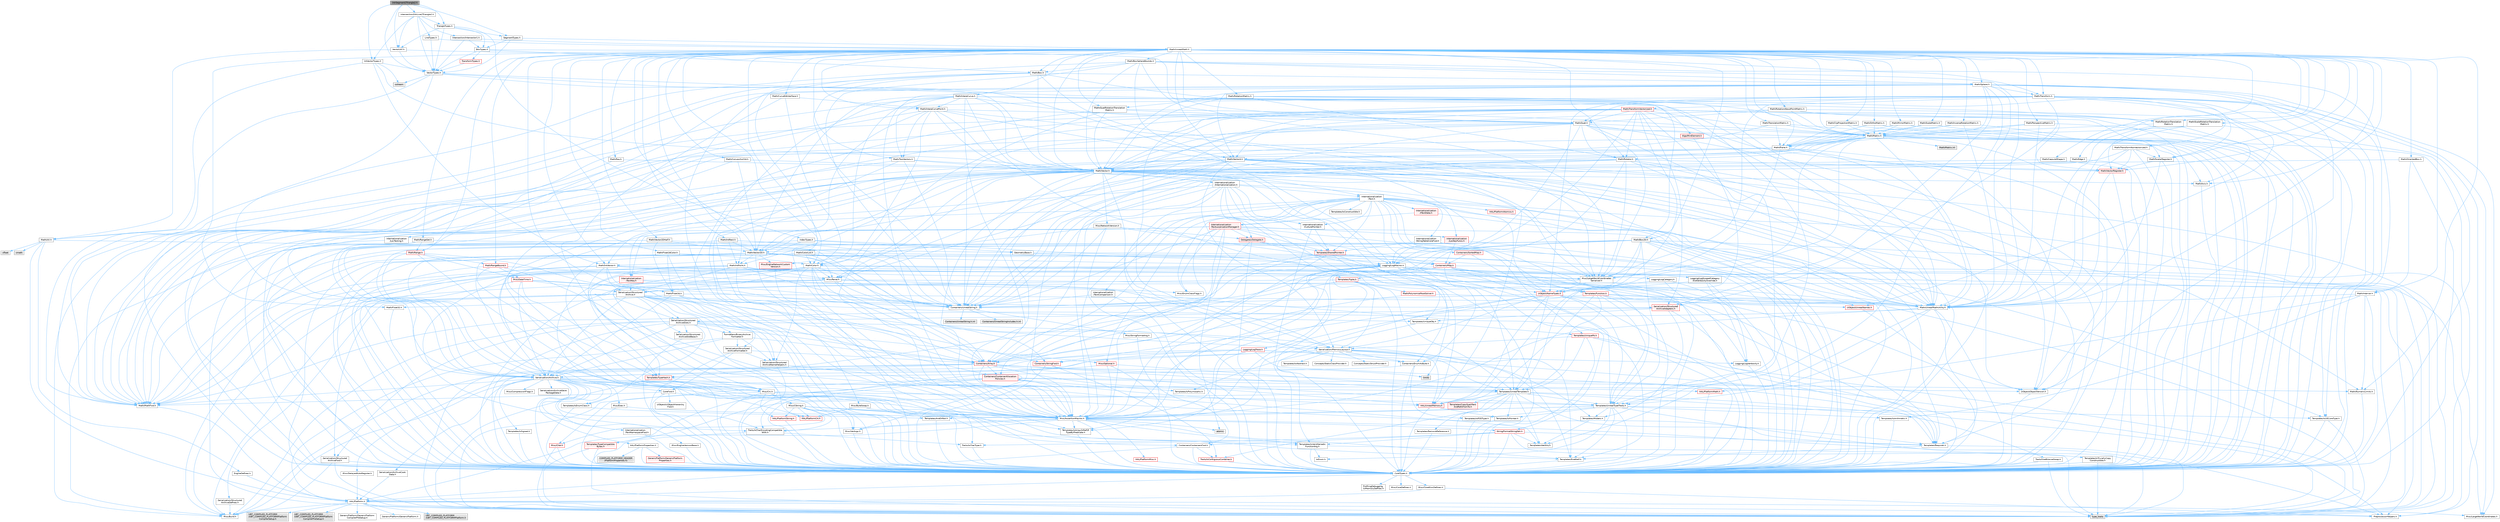 digraph "IntrSegment2Triangle2.h"
{
 // INTERACTIVE_SVG=YES
 // LATEX_PDF_SIZE
  bgcolor="transparent";
  edge [fontname=Helvetica,fontsize=10,labelfontname=Helvetica,labelfontsize=10];
  node [fontname=Helvetica,fontsize=10,shape=box,height=0.2,width=0.4];
  Node1 [id="Node000001",label="IntrSegment2Triangle2.h",height=0.2,width=0.4,color="gray40", fillcolor="grey60", style="filled", fontcolor="black",tooltip=" "];
  Node1 -> Node2 [id="edge1_Node000001_Node000002",color="steelblue1",style="solid",tooltip=" "];
  Node2 [id="Node000002",label="VectorTypes.h",height=0.2,width=0.4,color="grey40", fillcolor="white", style="filled",URL="$d4/d5b/VectorTypes_8h.html",tooltip=" "];
  Node2 -> Node3 [id="edge2_Node000002_Node000003",color="steelblue1",style="solid",tooltip=" "];
  Node3 [id="Node000003",label="Math/Vector.h",height=0.2,width=0.4,color="grey40", fillcolor="white", style="filled",URL="$d6/dbe/Vector_8h.html",tooltip=" "];
  Node3 -> Node4 [id="edge3_Node000003_Node000004",color="steelblue1",style="solid",tooltip=" "];
  Node4 [id="Node000004",label="CoreTypes.h",height=0.2,width=0.4,color="grey40", fillcolor="white", style="filled",URL="$dc/dec/CoreTypes_8h.html",tooltip=" "];
  Node4 -> Node5 [id="edge4_Node000004_Node000005",color="steelblue1",style="solid",tooltip=" "];
  Node5 [id="Node000005",label="HAL/Platform.h",height=0.2,width=0.4,color="grey40", fillcolor="white", style="filled",URL="$d9/dd0/Platform_8h.html",tooltip=" "];
  Node5 -> Node6 [id="edge5_Node000005_Node000006",color="steelblue1",style="solid",tooltip=" "];
  Node6 [id="Node000006",label="Misc/Build.h",height=0.2,width=0.4,color="grey40", fillcolor="white", style="filled",URL="$d3/dbb/Build_8h.html",tooltip=" "];
  Node5 -> Node7 [id="edge6_Node000005_Node000007",color="steelblue1",style="solid",tooltip=" "];
  Node7 [id="Node000007",label="Misc/LargeWorldCoordinates.h",height=0.2,width=0.4,color="grey40", fillcolor="white", style="filled",URL="$d2/dcb/LargeWorldCoordinates_8h.html",tooltip=" "];
  Node5 -> Node8 [id="edge7_Node000005_Node000008",color="steelblue1",style="solid",tooltip=" "];
  Node8 [id="Node000008",label="type_traits",height=0.2,width=0.4,color="grey60", fillcolor="#E0E0E0", style="filled",tooltip=" "];
  Node5 -> Node9 [id="edge8_Node000005_Node000009",color="steelblue1",style="solid",tooltip=" "];
  Node9 [id="Node000009",label="PreprocessorHelpers.h",height=0.2,width=0.4,color="grey40", fillcolor="white", style="filled",URL="$db/ddb/PreprocessorHelpers_8h.html",tooltip=" "];
  Node5 -> Node10 [id="edge9_Node000005_Node000010",color="steelblue1",style="solid",tooltip=" "];
  Node10 [id="Node000010",label="UBT_COMPILED_PLATFORM\l/UBT_COMPILED_PLATFORMPlatform\lCompilerPreSetup.h",height=0.2,width=0.4,color="grey60", fillcolor="#E0E0E0", style="filled",tooltip=" "];
  Node5 -> Node11 [id="edge10_Node000005_Node000011",color="steelblue1",style="solid",tooltip=" "];
  Node11 [id="Node000011",label="GenericPlatform/GenericPlatform\lCompilerPreSetup.h",height=0.2,width=0.4,color="grey40", fillcolor="white", style="filled",URL="$d9/dc8/GenericPlatformCompilerPreSetup_8h.html",tooltip=" "];
  Node5 -> Node12 [id="edge11_Node000005_Node000012",color="steelblue1",style="solid",tooltip=" "];
  Node12 [id="Node000012",label="GenericPlatform/GenericPlatform.h",height=0.2,width=0.4,color="grey40", fillcolor="white", style="filled",URL="$d6/d84/GenericPlatform_8h.html",tooltip=" "];
  Node5 -> Node13 [id="edge12_Node000005_Node000013",color="steelblue1",style="solid",tooltip=" "];
  Node13 [id="Node000013",label="UBT_COMPILED_PLATFORM\l/UBT_COMPILED_PLATFORMPlatform.h",height=0.2,width=0.4,color="grey60", fillcolor="#E0E0E0", style="filled",tooltip=" "];
  Node5 -> Node14 [id="edge13_Node000005_Node000014",color="steelblue1",style="solid",tooltip=" "];
  Node14 [id="Node000014",label="UBT_COMPILED_PLATFORM\l/UBT_COMPILED_PLATFORMPlatform\lCompilerSetup.h",height=0.2,width=0.4,color="grey60", fillcolor="#E0E0E0", style="filled",tooltip=" "];
  Node4 -> Node15 [id="edge14_Node000004_Node000015",color="steelblue1",style="solid",tooltip=" "];
  Node15 [id="Node000015",label="ProfilingDebugging\l/UMemoryDefines.h",height=0.2,width=0.4,color="grey40", fillcolor="white", style="filled",URL="$d2/da2/UMemoryDefines_8h.html",tooltip=" "];
  Node4 -> Node16 [id="edge15_Node000004_Node000016",color="steelblue1",style="solid",tooltip=" "];
  Node16 [id="Node000016",label="Misc/CoreMiscDefines.h",height=0.2,width=0.4,color="grey40", fillcolor="white", style="filled",URL="$da/d38/CoreMiscDefines_8h.html",tooltip=" "];
  Node16 -> Node5 [id="edge16_Node000016_Node000005",color="steelblue1",style="solid",tooltip=" "];
  Node16 -> Node9 [id="edge17_Node000016_Node000009",color="steelblue1",style="solid",tooltip=" "];
  Node4 -> Node17 [id="edge18_Node000004_Node000017",color="steelblue1",style="solid",tooltip=" "];
  Node17 [id="Node000017",label="Misc/CoreDefines.h",height=0.2,width=0.4,color="grey40", fillcolor="white", style="filled",URL="$d3/dd2/CoreDefines_8h.html",tooltip=" "];
  Node3 -> Node18 [id="edge19_Node000003_Node000018",color="steelblue1",style="solid",tooltip=" "];
  Node18 [id="Node000018",label="Misc/AssertionMacros.h",height=0.2,width=0.4,color="grey40", fillcolor="white", style="filled",URL="$d0/dfa/AssertionMacros_8h.html",tooltip=" "];
  Node18 -> Node4 [id="edge20_Node000018_Node000004",color="steelblue1",style="solid",tooltip=" "];
  Node18 -> Node5 [id="edge21_Node000018_Node000005",color="steelblue1",style="solid",tooltip=" "];
  Node18 -> Node19 [id="edge22_Node000018_Node000019",color="steelblue1",style="solid",tooltip=" "];
  Node19 [id="Node000019",label="HAL/PlatformMisc.h",height=0.2,width=0.4,color="red", fillcolor="#FFF0F0", style="filled",URL="$d0/df5/PlatformMisc_8h.html",tooltip=" "];
  Node19 -> Node4 [id="edge23_Node000019_Node000004",color="steelblue1",style="solid",tooltip=" "];
  Node18 -> Node9 [id="edge24_Node000018_Node000009",color="steelblue1",style="solid",tooltip=" "];
  Node18 -> Node55 [id="edge25_Node000018_Node000055",color="steelblue1",style="solid",tooltip=" "];
  Node55 [id="Node000055",label="Templates/EnableIf.h",height=0.2,width=0.4,color="grey40", fillcolor="white", style="filled",URL="$d7/d60/EnableIf_8h.html",tooltip=" "];
  Node55 -> Node4 [id="edge26_Node000055_Node000004",color="steelblue1",style="solid",tooltip=" "];
  Node18 -> Node56 [id="edge27_Node000018_Node000056",color="steelblue1",style="solid",tooltip=" "];
  Node56 [id="Node000056",label="Templates/IsArrayOrRefOf\lTypeByPredicate.h",height=0.2,width=0.4,color="grey40", fillcolor="white", style="filled",URL="$d6/da1/IsArrayOrRefOfTypeByPredicate_8h.html",tooltip=" "];
  Node56 -> Node4 [id="edge28_Node000056_Node000004",color="steelblue1",style="solid",tooltip=" "];
  Node18 -> Node57 [id="edge29_Node000018_Node000057",color="steelblue1",style="solid",tooltip=" "];
  Node57 [id="Node000057",label="Templates/IsValidVariadic\lFunctionArg.h",height=0.2,width=0.4,color="grey40", fillcolor="white", style="filled",URL="$d0/dc8/IsValidVariadicFunctionArg_8h.html",tooltip=" "];
  Node57 -> Node4 [id="edge30_Node000057_Node000004",color="steelblue1",style="solid",tooltip=" "];
  Node57 -> Node58 [id="edge31_Node000057_Node000058",color="steelblue1",style="solid",tooltip=" "];
  Node58 [id="Node000058",label="IsEnum.h",height=0.2,width=0.4,color="grey40", fillcolor="white", style="filled",URL="$d4/de5/IsEnum_8h.html",tooltip=" "];
  Node57 -> Node8 [id="edge32_Node000057_Node000008",color="steelblue1",style="solid",tooltip=" "];
  Node18 -> Node59 [id="edge33_Node000018_Node000059",color="steelblue1",style="solid",tooltip=" "];
  Node59 [id="Node000059",label="Traits/IsCharEncodingCompatible\lWith.h",height=0.2,width=0.4,color="grey40", fillcolor="white", style="filled",URL="$df/dd1/IsCharEncodingCompatibleWith_8h.html",tooltip=" "];
  Node59 -> Node8 [id="edge34_Node000059_Node000008",color="steelblue1",style="solid",tooltip=" "];
  Node59 -> Node60 [id="edge35_Node000059_Node000060",color="steelblue1",style="solid",tooltip=" "];
  Node60 [id="Node000060",label="Traits/IsCharType.h",height=0.2,width=0.4,color="grey40", fillcolor="white", style="filled",URL="$db/d51/IsCharType_8h.html",tooltip=" "];
  Node60 -> Node4 [id="edge36_Node000060_Node000004",color="steelblue1",style="solid",tooltip=" "];
  Node18 -> Node61 [id="edge37_Node000018_Node000061",color="steelblue1",style="solid",tooltip=" "];
  Node61 [id="Node000061",label="Misc/VarArgs.h",height=0.2,width=0.4,color="grey40", fillcolor="white", style="filled",URL="$d5/d6f/VarArgs_8h.html",tooltip=" "];
  Node61 -> Node4 [id="edge38_Node000061_Node000004",color="steelblue1",style="solid",tooltip=" "];
  Node18 -> Node62 [id="edge39_Node000018_Node000062",color="steelblue1",style="solid",tooltip=" "];
  Node62 [id="Node000062",label="String/FormatStringSan.h",height=0.2,width=0.4,color="red", fillcolor="#FFF0F0", style="filled",URL="$d3/d8b/FormatStringSan_8h.html",tooltip=" "];
  Node62 -> Node8 [id="edge40_Node000062_Node000008",color="steelblue1",style="solid",tooltip=" "];
  Node62 -> Node4 [id="edge41_Node000062_Node000004",color="steelblue1",style="solid",tooltip=" "];
  Node62 -> Node63 [id="edge42_Node000062_Node000063",color="steelblue1",style="solid",tooltip=" "];
  Node63 [id="Node000063",label="Templates/Requires.h",height=0.2,width=0.4,color="grey40", fillcolor="white", style="filled",URL="$dc/d96/Requires_8h.html",tooltip=" "];
  Node63 -> Node55 [id="edge43_Node000063_Node000055",color="steelblue1",style="solid",tooltip=" "];
  Node63 -> Node8 [id="edge44_Node000063_Node000008",color="steelblue1",style="solid",tooltip=" "];
  Node62 -> Node64 [id="edge45_Node000062_Node000064",color="steelblue1",style="solid",tooltip=" "];
  Node64 [id="Node000064",label="Templates/Identity.h",height=0.2,width=0.4,color="grey40", fillcolor="white", style="filled",URL="$d0/dd5/Identity_8h.html",tooltip=" "];
  Node62 -> Node57 [id="edge46_Node000062_Node000057",color="steelblue1",style="solid",tooltip=" "];
  Node62 -> Node60 [id="edge47_Node000062_Node000060",color="steelblue1",style="solid",tooltip=" "];
  Node62 -> Node27 [id="edge48_Node000062_Node000027",color="steelblue1",style="solid",tooltip=" "];
  Node27 [id="Node000027",label="Containers/ContainersFwd.h",height=0.2,width=0.4,color="grey40", fillcolor="white", style="filled",URL="$d4/d0a/ContainersFwd_8h.html",tooltip=" "];
  Node27 -> Node5 [id="edge49_Node000027_Node000005",color="steelblue1",style="solid",tooltip=" "];
  Node27 -> Node4 [id="edge50_Node000027_Node000004",color="steelblue1",style="solid",tooltip=" "];
  Node27 -> Node24 [id="edge51_Node000027_Node000024",color="steelblue1",style="solid",tooltip=" "];
  Node24 [id="Node000024",label="Traits/IsContiguousContainer.h",height=0.2,width=0.4,color="red", fillcolor="#FFF0F0", style="filled",URL="$d5/d3c/IsContiguousContainer_8h.html",tooltip=" "];
  Node24 -> Node4 [id="edge52_Node000024_Node000004",color="steelblue1",style="solid",tooltip=" "];
  Node18 -> Node68 [id="edge53_Node000018_Node000068",color="steelblue1",style="solid",tooltip=" "];
  Node68 [id="Node000068",label="atomic",height=0.2,width=0.4,color="grey60", fillcolor="#E0E0E0", style="filled",tooltip=" "];
  Node3 -> Node28 [id="edge54_Node000003_Node000028",color="steelblue1",style="solid",tooltip=" "];
  Node28 [id="Node000028",label="Math/MathFwd.h",height=0.2,width=0.4,color="grey40", fillcolor="white", style="filled",URL="$d2/d10/MathFwd_8h.html",tooltip=" "];
  Node28 -> Node5 [id="edge55_Node000028_Node000005",color="steelblue1",style="solid",tooltip=" "];
  Node3 -> Node41 [id="edge56_Node000003_Node000041",color="steelblue1",style="solid",tooltip=" "];
  Node41 [id="Node000041",label="Math/NumericLimits.h",height=0.2,width=0.4,color="grey40", fillcolor="white", style="filled",URL="$df/d1b/NumericLimits_8h.html",tooltip=" "];
  Node41 -> Node4 [id="edge57_Node000041_Node000004",color="steelblue1",style="solid",tooltip=" "];
  Node3 -> Node69 [id="edge58_Node000003_Node000069",color="steelblue1",style="solid",tooltip=" "];
  Node69 [id="Node000069",label="Misc/Crc.h",height=0.2,width=0.4,color="grey40", fillcolor="white", style="filled",URL="$d4/dd2/Crc_8h.html",tooltip=" "];
  Node69 -> Node4 [id="edge59_Node000069_Node000004",color="steelblue1",style="solid",tooltip=" "];
  Node69 -> Node70 [id="edge60_Node000069_Node000070",color="steelblue1",style="solid",tooltip=" "];
  Node70 [id="Node000070",label="HAL/PlatformString.h",height=0.2,width=0.4,color="red", fillcolor="#FFF0F0", style="filled",URL="$db/db5/PlatformString_8h.html",tooltip=" "];
  Node70 -> Node4 [id="edge61_Node000070_Node000004",color="steelblue1",style="solid",tooltip=" "];
  Node69 -> Node18 [id="edge62_Node000069_Node000018",color="steelblue1",style="solid",tooltip=" "];
  Node69 -> Node72 [id="edge63_Node000069_Node000072",color="steelblue1",style="solid",tooltip=" "];
  Node72 [id="Node000072",label="Misc/CString.h",height=0.2,width=0.4,color="grey40", fillcolor="white", style="filled",URL="$d2/d49/CString_8h.html",tooltip=" "];
  Node72 -> Node4 [id="edge64_Node000072_Node000004",color="steelblue1",style="solid",tooltip=" "];
  Node72 -> Node31 [id="edge65_Node000072_Node000031",color="steelblue1",style="solid",tooltip=" "];
  Node31 [id="Node000031",label="HAL/PlatformCrt.h",height=0.2,width=0.4,color="red", fillcolor="#FFF0F0", style="filled",URL="$d8/d75/PlatformCrt_8h.html",tooltip=" "];
  Node72 -> Node70 [id="edge66_Node000072_Node000070",color="steelblue1",style="solid",tooltip=" "];
  Node72 -> Node18 [id="edge67_Node000072_Node000018",color="steelblue1",style="solid",tooltip=" "];
  Node72 -> Node73 [id="edge68_Node000072_Node000073",color="steelblue1",style="solid",tooltip=" "];
  Node73 [id="Node000073",label="Misc/Char.h",height=0.2,width=0.4,color="red", fillcolor="#FFF0F0", style="filled",URL="$d0/d58/Char_8h.html",tooltip=" "];
  Node73 -> Node4 [id="edge69_Node000073_Node000004",color="steelblue1",style="solid",tooltip=" "];
  Node73 -> Node8 [id="edge70_Node000073_Node000008",color="steelblue1",style="solid",tooltip=" "];
  Node72 -> Node61 [id="edge71_Node000072_Node000061",color="steelblue1",style="solid",tooltip=" "];
  Node72 -> Node56 [id="edge72_Node000072_Node000056",color="steelblue1",style="solid",tooltip=" "];
  Node72 -> Node57 [id="edge73_Node000072_Node000057",color="steelblue1",style="solid",tooltip=" "];
  Node72 -> Node59 [id="edge74_Node000072_Node000059",color="steelblue1",style="solid",tooltip=" "];
  Node69 -> Node73 [id="edge75_Node000069_Node000073",color="steelblue1",style="solid",tooltip=" "];
  Node69 -> Node77 [id="edge76_Node000069_Node000077",color="steelblue1",style="solid",tooltip=" "];
  Node77 [id="Node000077",label="Templates/UnrealTypeTraits.h",height=0.2,width=0.4,color="grey40", fillcolor="white", style="filled",URL="$d2/d2d/UnrealTypeTraits_8h.html",tooltip=" "];
  Node77 -> Node4 [id="edge77_Node000077_Node000004",color="steelblue1",style="solid",tooltip=" "];
  Node77 -> Node78 [id="edge78_Node000077_Node000078",color="steelblue1",style="solid",tooltip=" "];
  Node78 [id="Node000078",label="Templates/IsPointer.h",height=0.2,width=0.4,color="grey40", fillcolor="white", style="filled",URL="$d7/d05/IsPointer_8h.html",tooltip=" "];
  Node78 -> Node4 [id="edge79_Node000078_Node000004",color="steelblue1",style="solid",tooltip=" "];
  Node77 -> Node18 [id="edge80_Node000077_Node000018",color="steelblue1",style="solid",tooltip=" "];
  Node77 -> Node79 [id="edge81_Node000077_Node000079",color="steelblue1",style="solid",tooltip=" "];
  Node79 [id="Node000079",label="Templates/AndOrNot.h",height=0.2,width=0.4,color="grey40", fillcolor="white", style="filled",URL="$db/d0a/AndOrNot_8h.html",tooltip=" "];
  Node79 -> Node4 [id="edge82_Node000079_Node000004",color="steelblue1",style="solid",tooltip=" "];
  Node77 -> Node55 [id="edge83_Node000077_Node000055",color="steelblue1",style="solid",tooltip=" "];
  Node77 -> Node80 [id="edge84_Node000077_Node000080",color="steelblue1",style="solid",tooltip=" "];
  Node80 [id="Node000080",label="Templates/IsArithmetic.h",height=0.2,width=0.4,color="grey40", fillcolor="white", style="filled",URL="$d2/d5d/IsArithmetic_8h.html",tooltip=" "];
  Node80 -> Node4 [id="edge85_Node000080_Node000004",color="steelblue1",style="solid",tooltip=" "];
  Node77 -> Node58 [id="edge86_Node000077_Node000058",color="steelblue1",style="solid",tooltip=" "];
  Node77 -> Node81 [id="edge87_Node000077_Node000081",color="steelblue1",style="solid",tooltip=" "];
  Node81 [id="Node000081",label="Templates/Models.h",height=0.2,width=0.4,color="grey40", fillcolor="white", style="filled",URL="$d3/d0c/Models_8h.html",tooltip=" "];
  Node81 -> Node64 [id="edge88_Node000081_Node000064",color="steelblue1",style="solid",tooltip=" "];
  Node77 -> Node82 [id="edge89_Node000077_Node000082",color="steelblue1",style="solid",tooltip=" "];
  Node82 [id="Node000082",label="Templates/IsPODType.h",height=0.2,width=0.4,color="grey40", fillcolor="white", style="filled",URL="$d7/db1/IsPODType_8h.html",tooltip=" "];
  Node82 -> Node4 [id="edge90_Node000082_Node000004",color="steelblue1",style="solid",tooltip=" "];
  Node77 -> Node83 [id="edge91_Node000077_Node000083",color="steelblue1",style="solid",tooltip=" "];
  Node83 [id="Node000083",label="Templates/IsUECoreType.h",height=0.2,width=0.4,color="grey40", fillcolor="white", style="filled",URL="$d1/db8/IsUECoreType_8h.html",tooltip=" "];
  Node83 -> Node4 [id="edge92_Node000083_Node000004",color="steelblue1",style="solid",tooltip=" "];
  Node83 -> Node8 [id="edge93_Node000083_Node000008",color="steelblue1",style="solid",tooltip=" "];
  Node77 -> Node84 [id="edge94_Node000077_Node000084",color="steelblue1",style="solid",tooltip=" "];
  Node84 [id="Node000084",label="Templates/IsTriviallyCopy\lConstructible.h",height=0.2,width=0.4,color="grey40", fillcolor="white", style="filled",URL="$d3/d78/IsTriviallyCopyConstructible_8h.html",tooltip=" "];
  Node84 -> Node4 [id="edge95_Node000084_Node000004",color="steelblue1",style="solid",tooltip=" "];
  Node84 -> Node8 [id="edge96_Node000084_Node000008",color="steelblue1",style="solid",tooltip=" "];
  Node69 -> Node60 [id="edge97_Node000069_Node000060",color="steelblue1",style="solid",tooltip=" "];
  Node3 -> Node85 [id="edge98_Node000003_Node000085",color="steelblue1",style="solid",tooltip=" "];
  Node85 [id="Node000085",label="Math/UnrealMathUtility.h",height=0.2,width=0.4,color="grey40", fillcolor="white", style="filled",URL="$db/db8/UnrealMathUtility_8h.html",tooltip=" "];
  Node85 -> Node4 [id="edge99_Node000085_Node000004",color="steelblue1",style="solid",tooltip=" "];
  Node85 -> Node18 [id="edge100_Node000085_Node000018",color="steelblue1",style="solid",tooltip=" "];
  Node85 -> Node86 [id="edge101_Node000085_Node000086",color="steelblue1",style="solid",tooltip=" "];
  Node86 [id="Node000086",label="HAL/PlatformMath.h",height=0.2,width=0.4,color="red", fillcolor="#FFF0F0", style="filled",URL="$dc/d53/PlatformMath_8h.html",tooltip=" "];
  Node86 -> Node4 [id="edge102_Node000086_Node000004",color="steelblue1",style="solid",tooltip=" "];
  Node85 -> Node28 [id="edge103_Node000085_Node000028",color="steelblue1",style="solid",tooltip=" "];
  Node85 -> Node64 [id="edge104_Node000085_Node000064",color="steelblue1",style="solid",tooltip=" "];
  Node85 -> Node63 [id="edge105_Node000085_Node000063",color="steelblue1",style="solid",tooltip=" "];
  Node3 -> Node97 [id="edge106_Node000003_Node000097",color="steelblue1",style="solid",tooltip=" "];
  Node97 [id="Node000097",label="Containers/UnrealString.h",height=0.2,width=0.4,color="grey40", fillcolor="white", style="filled",URL="$d5/dba/UnrealString_8h.html",tooltip=" "];
  Node97 -> Node98 [id="edge107_Node000097_Node000098",color="steelblue1",style="solid",tooltip=" "];
  Node98 [id="Node000098",label="Containers/UnrealStringIncludes.h.inl",height=0.2,width=0.4,color="grey60", fillcolor="#E0E0E0", style="filled",tooltip=" "];
  Node97 -> Node99 [id="edge108_Node000097_Node000099",color="steelblue1",style="solid",tooltip=" "];
  Node99 [id="Node000099",label="Containers/UnrealString.h.inl",height=0.2,width=0.4,color="grey60", fillcolor="#E0E0E0", style="filled",tooltip=" "];
  Node97 -> Node100 [id="edge109_Node000097_Node000100",color="steelblue1",style="solid",tooltip=" "];
  Node100 [id="Node000100",label="Misc/StringFormatArg.h",height=0.2,width=0.4,color="grey40", fillcolor="white", style="filled",URL="$d2/d16/StringFormatArg_8h.html",tooltip=" "];
  Node100 -> Node27 [id="edge110_Node000100_Node000027",color="steelblue1",style="solid",tooltip=" "];
  Node3 -> Node101 [id="edge111_Node000003_Node000101",color="steelblue1",style="solid",tooltip=" "];
  Node101 [id="Node000101",label="Misc/Parse.h",height=0.2,width=0.4,color="grey40", fillcolor="white", style="filled",URL="$dc/d71/Parse_8h.html",tooltip=" "];
  Node101 -> Node21 [id="edge112_Node000101_Node000021",color="steelblue1",style="solid",tooltip=" "];
  Node21 [id="Node000021",label="Containers/StringFwd.h",height=0.2,width=0.4,color="red", fillcolor="#FFF0F0", style="filled",URL="$df/d37/StringFwd_8h.html",tooltip=" "];
  Node21 -> Node4 [id="edge113_Node000021_Node000004",color="steelblue1",style="solid",tooltip=" "];
  Node21 -> Node24 [id="edge114_Node000021_Node000024",color="steelblue1",style="solid",tooltip=" "];
  Node101 -> Node97 [id="edge115_Node000101_Node000097",color="steelblue1",style="solid",tooltip=" "];
  Node101 -> Node4 [id="edge116_Node000101_Node000004",color="steelblue1",style="solid",tooltip=" "];
  Node101 -> Node31 [id="edge117_Node000101_Node000031",color="steelblue1",style="solid",tooltip=" "];
  Node101 -> Node6 [id="edge118_Node000101_Node000006",color="steelblue1",style="solid",tooltip=" "];
  Node101 -> Node43 [id="edge119_Node000101_Node000043",color="steelblue1",style="solid",tooltip=" "];
  Node43 [id="Node000043",label="Misc/EnumClassFlags.h",height=0.2,width=0.4,color="grey40", fillcolor="white", style="filled",URL="$d8/de7/EnumClassFlags_8h.html",tooltip=" "];
  Node101 -> Node102 [id="edge120_Node000101_Node000102",color="steelblue1",style="solid",tooltip=" "];
  Node102 [id="Node000102",label="Templates/Function.h",height=0.2,width=0.4,color="red", fillcolor="#FFF0F0", style="filled",URL="$df/df5/Function_8h.html",tooltip=" "];
  Node102 -> Node4 [id="edge121_Node000102_Node000004",color="steelblue1",style="solid",tooltip=" "];
  Node102 -> Node18 [id="edge122_Node000102_Node000018",color="steelblue1",style="solid",tooltip=" "];
  Node102 -> Node105 [id="edge123_Node000102_Node000105",color="steelblue1",style="solid",tooltip=" "];
  Node105 [id="Node000105",label="HAL/UnrealMemory.h",height=0.2,width=0.4,color="red", fillcolor="#FFF0F0", style="filled",URL="$d9/d96/UnrealMemory_8h.html",tooltip=" "];
  Node105 -> Node4 [id="edge124_Node000105_Node000004",color="steelblue1",style="solid",tooltip=" "];
  Node105 -> Node78 [id="edge125_Node000105_Node000078",color="steelblue1",style="solid",tooltip=" "];
  Node102 -> Node77 [id="edge126_Node000102_Node000077",color="steelblue1",style="solid",tooltip=" "];
  Node102 -> Node122 [id="edge127_Node000102_Node000122",color="steelblue1",style="solid",tooltip=" "];
  Node122 [id="Node000122",label="Templates/UnrealTemplate.h",height=0.2,width=0.4,color="grey40", fillcolor="white", style="filled",URL="$d4/d24/UnrealTemplate_8h.html",tooltip=" "];
  Node122 -> Node4 [id="edge128_Node000122_Node000004",color="steelblue1",style="solid",tooltip=" "];
  Node122 -> Node78 [id="edge129_Node000122_Node000078",color="steelblue1",style="solid",tooltip=" "];
  Node122 -> Node105 [id="edge130_Node000122_Node000105",color="steelblue1",style="solid",tooltip=" "];
  Node122 -> Node123 [id="edge131_Node000122_Node000123",color="steelblue1",style="solid",tooltip=" "];
  Node123 [id="Node000123",label="Templates/CopyQualifiers\lAndRefsFromTo.h",height=0.2,width=0.4,color="red", fillcolor="#FFF0F0", style="filled",URL="$d3/db3/CopyQualifiersAndRefsFromTo_8h.html",tooltip=" "];
  Node122 -> Node77 [id="edge132_Node000122_Node000077",color="steelblue1",style="solid",tooltip=" "];
  Node122 -> Node89 [id="edge133_Node000122_Node000089",color="steelblue1",style="solid",tooltip=" "];
  Node89 [id="Node000089",label="Templates/RemoveReference.h",height=0.2,width=0.4,color="grey40", fillcolor="white", style="filled",URL="$da/dbe/RemoveReference_8h.html",tooltip=" "];
  Node89 -> Node4 [id="edge134_Node000089_Node000004",color="steelblue1",style="solid",tooltip=" "];
  Node122 -> Node63 [id="edge135_Node000122_Node000063",color="steelblue1",style="solid",tooltip=" "];
  Node122 -> Node94 [id="edge136_Node000122_Node000094",color="steelblue1",style="solid",tooltip=" "];
  Node94 [id="Node000094",label="Templates/TypeCompatible\lBytes.h",height=0.2,width=0.4,color="red", fillcolor="#FFF0F0", style="filled",URL="$df/d0a/TypeCompatibleBytes_8h.html",tooltip=" "];
  Node94 -> Node4 [id="edge137_Node000094_Node000004",color="steelblue1",style="solid",tooltip=" "];
  Node94 -> Node8 [id="edge138_Node000094_Node000008",color="steelblue1",style="solid",tooltip=" "];
  Node122 -> Node64 [id="edge139_Node000122_Node000064",color="steelblue1",style="solid",tooltip=" "];
  Node122 -> Node24 [id="edge140_Node000122_Node000024",color="steelblue1",style="solid",tooltip=" "];
  Node122 -> Node125 [id="edge141_Node000122_Node000125",color="steelblue1",style="solid",tooltip=" "];
  Node125 [id="Node000125",label="Traits/UseBitwiseSwap.h",height=0.2,width=0.4,color="grey40", fillcolor="white", style="filled",URL="$db/df3/UseBitwiseSwap_8h.html",tooltip=" "];
  Node125 -> Node4 [id="edge142_Node000125_Node000004",color="steelblue1",style="solid",tooltip=" "];
  Node125 -> Node8 [id="edge143_Node000125_Node000008",color="steelblue1",style="solid",tooltip=" "];
  Node122 -> Node8 [id="edge144_Node000122_Node000008",color="steelblue1",style="solid",tooltip=" "];
  Node102 -> Node63 [id="edge145_Node000102_Node000063",color="steelblue1",style="solid",tooltip=" "];
  Node102 -> Node85 [id="edge146_Node000102_Node000085",color="steelblue1",style="solid",tooltip=" "];
  Node102 -> Node8 [id="edge147_Node000102_Node000008",color="steelblue1",style="solid",tooltip=" "];
  Node3 -> Node126 [id="edge148_Node000003_Node000126",color="steelblue1",style="solid",tooltip=" "];
  Node126 [id="Node000126",label="Misc/LargeWorldCoordinates\lSerializer.h",height=0.2,width=0.4,color="grey40", fillcolor="white", style="filled",URL="$d7/df9/LargeWorldCoordinatesSerializer_8h.html",tooltip=" "];
  Node126 -> Node127 [id="edge149_Node000126_Node000127",color="steelblue1",style="solid",tooltip=" "];
  Node127 [id="Node000127",label="UObject/NameTypes.h",height=0.2,width=0.4,color="red", fillcolor="#FFF0F0", style="filled",URL="$d6/d35/NameTypes_8h.html",tooltip=" "];
  Node127 -> Node4 [id="edge150_Node000127_Node000004",color="steelblue1",style="solid",tooltip=" "];
  Node127 -> Node18 [id="edge151_Node000127_Node000018",color="steelblue1",style="solid",tooltip=" "];
  Node127 -> Node105 [id="edge152_Node000127_Node000105",color="steelblue1",style="solid",tooltip=" "];
  Node127 -> Node77 [id="edge153_Node000127_Node000077",color="steelblue1",style="solid",tooltip=" "];
  Node127 -> Node122 [id="edge154_Node000127_Node000122",color="steelblue1",style="solid",tooltip=" "];
  Node127 -> Node97 [id="edge155_Node000127_Node000097",color="steelblue1",style="solid",tooltip=" "];
  Node127 -> Node21 [id="edge156_Node000127_Node000021",color="steelblue1",style="solid",tooltip=" "];
  Node127 -> Node178 [id="edge157_Node000127_Node000178",color="steelblue1",style="solid",tooltip=" "];
  Node178 [id="Node000178",label="UObject/UnrealNames.h",height=0.2,width=0.4,color="red", fillcolor="#FFF0F0", style="filled",URL="$d8/db1/UnrealNames_8h.html",tooltip=" "];
  Node178 -> Node4 [id="edge158_Node000178_Node000004",color="steelblue1",style="solid",tooltip=" "];
  Node127 -> Node152 [id="edge159_Node000127_Node000152",color="steelblue1",style="solid",tooltip=" "];
  Node152 [id="Node000152",label="Serialization/MemoryLayout.h",height=0.2,width=0.4,color="grey40", fillcolor="white", style="filled",URL="$d7/d66/MemoryLayout_8h.html",tooltip=" "];
  Node152 -> Node153 [id="edge160_Node000152_Node000153",color="steelblue1",style="solid",tooltip=" "];
  Node153 [id="Node000153",label="Concepts/StaticClassProvider.h",height=0.2,width=0.4,color="grey40", fillcolor="white", style="filled",URL="$dd/d83/StaticClassProvider_8h.html",tooltip=" "];
  Node152 -> Node154 [id="edge161_Node000152_Node000154",color="steelblue1",style="solid",tooltip=" "];
  Node154 [id="Node000154",label="Concepts/StaticStructProvider.h",height=0.2,width=0.4,color="grey40", fillcolor="white", style="filled",URL="$d5/d77/StaticStructProvider_8h.html",tooltip=" "];
  Node152 -> Node155 [id="edge162_Node000152_Node000155",color="steelblue1",style="solid",tooltip=" "];
  Node155 [id="Node000155",label="Containers/EnumAsByte.h",height=0.2,width=0.4,color="grey40", fillcolor="white", style="filled",URL="$d6/d9a/EnumAsByte_8h.html",tooltip=" "];
  Node155 -> Node4 [id="edge163_Node000155_Node000004",color="steelblue1",style="solid",tooltip=" "];
  Node155 -> Node82 [id="edge164_Node000155_Node000082",color="steelblue1",style="solid",tooltip=" "];
  Node155 -> Node156 [id="edge165_Node000155_Node000156",color="steelblue1",style="solid",tooltip=" "];
  Node156 [id="Node000156",label="Templates/TypeHash.h",height=0.2,width=0.4,color="red", fillcolor="#FFF0F0", style="filled",URL="$d1/d62/TypeHash_8h.html",tooltip=" "];
  Node156 -> Node4 [id="edge166_Node000156_Node000004",color="steelblue1",style="solid",tooltip=" "];
  Node156 -> Node63 [id="edge167_Node000156_Node000063",color="steelblue1",style="solid",tooltip=" "];
  Node156 -> Node69 [id="edge168_Node000156_Node000069",color="steelblue1",style="solid",tooltip=" "];
  Node156 -> Node8 [id="edge169_Node000156_Node000008",color="steelblue1",style="solid",tooltip=" "];
  Node152 -> Node21 [id="edge170_Node000152_Node000021",color="steelblue1",style="solid",tooltip=" "];
  Node152 -> Node105 [id="edge171_Node000152_Node000105",color="steelblue1",style="solid",tooltip=" "];
  Node152 -> Node158 [id="edge172_Node000152_Node000158",color="steelblue1",style="solid",tooltip=" "];
  Node158 [id="Node000158",label="Misc/DelayedAutoRegister.h",height=0.2,width=0.4,color="grey40", fillcolor="white", style="filled",URL="$d1/dda/DelayedAutoRegister_8h.html",tooltip=" "];
  Node158 -> Node5 [id="edge173_Node000158_Node000005",color="steelblue1",style="solid",tooltip=" "];
  Node152 -> Node55 [id="edge174_Node000152_Node000055",color="steelblue1",style="solid",tooltip=" "];
  Node152 -> Node159 [id="edge175_Node000152_Node000159",color="steelblue1",style="solid",tooltip=" "];
  Node159 [id="Node000159",label="Templates/IsAbstract.h",height=0.2,width=0.4,color="grey40", fillcolor="white", style="filled",URL="$d8/db7/IsAbstract_8h.html",tooltip=" "];
  Node152 -> Node134 [id="edge176_Node000152_Node000134",color="steelblue1",style="solid",tooltip=" "];
  Node134 [id="Node000134",label="Templates/IsPolymorphic.h",height=0.2,width=0.4,color="grey40", fillcolor="white", style="filled",URL="$dc/d20/IsPolymorphic_8h.html",tooltip=" "];
  Node152 -> Node81 [id="edge177_Node000152_Node000081",color="steelblue1",style="solid",tooltip=" "];
  Node152 -> Node122 [id="edge178_Node000152_Node000122",color="steelblue1",style="solid",tooltip=" "];
  Node126 -> Node150 [id="edge179_Node000126_Node000150",color="steelblue1",style="solid",tooltip=" "];
  Node150 [id="Node000150",label="UObject/ObjectVersion.h",height=0.2,width=0.4,color="grey40", fillcolor="white", style="filled",URL="$da/d63/ObjectVersion_8h.html",tooltip=" "];
  Node150 -> Node4 [id="edge180_Node000150_Node000004",color="steelblue1",style="solid",tooltip=" "];
  Node126 -> Node186 [id="edge181_Node000126_Node000186",color="steelblue1",style="solid",tooltip=" "];
  Node186 [id="Node000186",label="Serialization/Structured\lArchive.h",height=0.2,width=0.4,color="grey40", fillcolor="white", style="filled",URL="$d9/d1e/StructuredArchive_8h.html",tooltip=" "];
  Node186 -> Node136 [id="edge182_Node000186_Node000136",color="steelblue1",style="solid",tooltip=" "];
  Node136 [id="Node000136",label="Containers/Array.h",height=0.2,width=0.4,color="red", fillcolor="#FFF0F0", style="filled",URL="$df/dd0/Array_8h.html",tooltip=" "];
  Node136 -> Node4 [id="edge183_Node000136_Node000004",color="steelblue1",style="solid",tooltip=" "];
  Node136 -> Node18 [id="edge184_Node000136_Node000018",color="steelblue1",style="solid",tooltip=" "];
  Node136 -> Node105 [id="edge185_Node000136_Node000105",color="steelblue1",style="solid",tooltip=" "];
  Node136 -> Node77 [id="edge186_Node000136_Node000077",color="steelblue1",style="solid",tooltip=" "];
  Node136 -> Node122 [id="edge187_Node000136_Node000122",color="steelblue1",style="solid",tooltip=" "];
  Node136 -> Node132 [id="edge188_Node000136_Node000132",color="steelblue1",style="solid",tooltip=" "];
  Node132 [id="Node000132",label="Containers/ContainerAllocation\lPolicies.h",height=0.2,width=0.4,color="red", fillcolor="#FFF0F0", style="filled",URL="$d7/dff/ContainerAllocationPolicies_8h.html",tooltip=" "];
  Node132 -> Node4 [id="edge189_Node000132_Node000004",color="steelblue1",style="solid",tooltip=" "];
  Node132 -> Node132 [id="edge190_Node000132_Node000132",color="steelblue1",style="solid",tooltip=" "];
  Node132 -> Node86 [id="edge191_Node000132_Node000086",color="steelblue1",style="solid",tooltip=" "];
  Node132 -> Node105 [id="edge192_Node000132_Node000105",color="steelblue1",style="solid",tooltip=" "];
  Node132 -> Node41 [id="edge193_Node000132_Node000041",color="steelblue1",style="solid",tooltip=" "];
  Node132 -> Node18 [id="edge194_Node000132_Node000018",color="steelblue1",style="solid",tooltip=" "];
  Node132 -> Node134 [id="edge195_Node000132_Node000134",color="steelblue1",style="solid",tooltip=" "];
  Node132 -> Node94 [id="edge196_Node000132_Node000094",color="steelblue1",style="solid",tooltip=" "];
  Node132 -> Node8 [id="edge197_Node000132_Node000008",color="steelblue1",style="solid",tooltip=" "];
  Node136 -> Node141 [id="edge198_Node000136_Node000141",color="steelblue1",style="solid",tooltip=" "];
  Node141 [id="Node000141",label="Serialization/Archive.h",height=0.2,width=0.4,color="grey40", fillcolor="white", style="filled",URL="$d7/d3b/Archive_8h.html",tooltip=" "];
  Node141 -> Node26 [id="edge199_Node000141_Node000026",color="steelblue1",style="solid",tooltip=" "];
  Node26 [id="Node000026",label="CoreFwd.h",height=0.2,width=0.4,color="grey40", fillcolor="white", style="filled",URL="$d1/d1e/CoreFwd_8h.html",tooltip=" "];
  Node26 -> Node4 [id="edge200_Node000026_Node000004",color="steelblue1",style="solid",tooltip=" "];
  Node26 -> Node27 [id="edge201_Node000026_Node000027",color="steelblue1",style="solid",tooltip=" "];
  Node26 -> Node28 [id="edge202_Node000026_Node000028",color="steelblue1",style="solid",tooltip=" "];
  Node26 -> Node29 [id="edge203_Node000026_Node000029",color="steelblue1",style="solid",tooltip=" "];
  Node29 [id="Node000029",label="UObject/UObjectHierarchy\lFwd.h",height=0.2,width=0.4,color="grey40", fillcolor="white", style="filled",URL="$d3/d13/UObjectHierarchyFwd_8h.html",tooltip=" "];
  Node141 -> Node4 [id="edge204_Node000141_Node000004",color="steelblue1",style="solid",tooltip=" "];
  Node141 -> Node142 [id="edge205_Node000141_Node000142",color="steelblue1",style="solid",tooltip=" "];
  Node142 [id="Node000142",label="HAL/PlatformProperties.h",height=0.2,width=0.4,color="grey40", fillcolor="white", style="filled",URL="$d9/db0/PlatformProperties_8h.html",tooltip=" "];
  Node142 -> Node4 [id="edge206_Node000142_Node000004",color="steelblue1",style="solid",tooltip=" "];
  Node142 -> Node143 [id="edge207_Node000142_Node000143",color="steelblue1",style="solid",tooltip=" "];
  Node143 [id="Node000143",label="GenericPlatform/GenericPlatform\lProperties.h",height=0.2,width=0.4,color="red", fillcolor="#FFF0F0", style="filled",URL="$d2/dcd/GenericPlatformProperties_8h.html",tooltip=" "];
  Node143 -> Node4 [id="edge208_Node000143_Node000004",color="steelblue1",style="solid",tooltip=" "];
  Node142 -> Node144 [id="edge209_Node000142_Node000144",color="steelblue1",style="solid",tooltip=" "];
  Node144 [id="Node000144",label="COMPILED_PLATFORM_HEADER\l(PlatformProperties.h)",height=0.2,width=0.4,color="grey60", fillcolor="#E0E0E0", style="filled",tooltip=" "];
  Node141 -> Node145 [id="edge210_Node000141_Node000145",color="steelblue1",style="solid",tooltip=" "];
  Node145 [id="Node000145",label="Internationalization\l/TextNamespaceFwd.h",height=0.2,width=0.4,color="grey40", fillcolor="white", style="filled",URL="$d8/d97/TextNamespaceFwd_8h.html",tooltip=" "];
  Node145 -> Node4 [id="edge211_Node000145_Node000004",color="steelblue1",style="solid",tooltip=" "];
  Node141 -> Node28 [id="edge212_Node000141_Node000028",color="steelblue1",style="solid",tooltip=" "];
  Node141 -> Node18 [id="edge213_Node000141_Node000018",color="steelblue1",style="solid",tooltip=" "];
  Node141 -> Node6 [id="edge214_Node000141_Node000006",color="steelblue1",style="solid",tooltip=" "];
  Node141 -> Node42 [id="edge215_Node000141_Node000042",color="steelblue1",style="solid",tooltip=" "];
  Node42 [id="Node000042",label="Misc/CompressionFlags.h",height=0.2,width=0.4,color="grey40", fillcolor="white", style="filled",URL="$d9/d76/CompressionFlags_8h.html",tooltip=" "];
  Node141 -> Node146 [id="edge216_Node000141_Node000146",color="steelblue1",style="solid",tooltip=" "];
  Node146 [id="Node000146",label="Misc/EngineVersionBase.h",height=0.2,width=0.4,color="grey40", fillcolor="white", style="filled",URL="$d5/d2b/EngineVersionBase_8h.html",tooltip=" "];
  Node146 -> Node4 [id="edge217_Node000146_Node000004",color="steelblue1",style="solid",tooltip=" "];
  Node141 -> Node61 [id="edge218_Node000141_Node000061",color="steelblue1",style="solid",tooltip=" "];
  Node141 -> Node147 [id="edge219_Node000141_Node000147",color="steelblue1",style="solid",tooltip=" "];
  Node147 [id="Node000147",label="Serialization/ArchiveCook\lData.h",height=0.2,width=0.4,color="grey40", fillcolor="white", style="filled",URL="$dc/db6/ArchiveCookData_8h.html",tooltip=" "];
  Node147 -> Node5 [id="edge220_Node000147_Node000005",color="steelblue1",style="solid",tooltip=" "];
  Node141 -> Node148 [id="edge221_Node000141_Node000148",color="steelblue1",style="solid",tooltip=" "];
  Node148 [id="Node000148",label="Serialization/ArchiveSave\lPackageData.h",height=0.2,width=0.4,color="grey40", fillcolor="white", style="filled",URL="$d1/d37/ArchiveSavePackageData_8h.html",tooltip=" "];
  Node141 -> Node55 [id="edge222_Node000141_Node000055",color="steelblue1",style="solid",tooltip=" "];
  Node141 -> Node56 [id="edge223_Node000141_Node000056",color="steelblue1",style="solid",tooltip=" "];
  Node141 -> Node149 [id="edge224_Node000141_Node000149",color="steelblue1",style="solid",tooltip=" "];
  Node149 [id="Node000149",label="Templates/IsEnumClass.h",height=0.2,width=0.4,color="grey40", fillcolor="white", style="filled",URL="$d7/d15/IsEnumClass_8h.html",tooltip=" "];
  Node149 -> Node4 [id="edge225_Node000149_Node000004",color="steelblue1",style="solid",tooltip=" "];
  Node149 -> Node79 [id="edge226_Node000149_Node000079",color="steelblue1",style="solid",tooltip=" "];
  Node141 -> Node92 [id="edge227_Node000141_Node000092",color="steelblue1",style="solid",tooltip=" "];
  Node92 [id="Node000092",label="Templates/IsSigned.h",height=0.2,width=0.4,color="grey40", fillcolor="white", style="filled",URL="$d8/dd8/IsSigned_8h.html",tooltip=" "];
  Node92 -> Node4 [id="edge228_Node000092_Node000004",color="steelblue1",style="solid",tooltip=" "];
  Node141 -> Node57 [id="edge229_Node000141_Node000057",color="steelblue1",style="solid",tooltip=" "];
  Node141 -> Node122 [id="edge230_Node000141_Node000122",color="steelblue1",style="solid",tooltip=" "];
  Node141 -> Node59 [id="edge231_Node000141_Node000059",color="steelblue1",style="solid",tooltip=" "];
  Node141 -> Node150 [id="edge232_Node000141_Node000150",color="steelblue1",style="solid",tooltip=" "];
  Node136 -> Node63 [id="edge233_Node000136_Node000063",color="steelblue1",style="solid",tooltip=" "];
  Node136 -> Node95 [id="edge234_Node000136_Node000095",color="steelblue1",style="solid",tooltip=" "];
  Node95 [id="Node000095",label="limits",height=0.2,width=0.4,color="grey60", fillcolor="#E0E0E0", style="filled",tooltip=" "];
  Node136 -> Node8 [id="edge235_Node000136_Node000008",color="steelblue1",style="solid",tooltip=" "];
  Node186 -> Node132 [id="edge236_Node000186_Node000132",color="steelblue1",style="solid",tooltip=" "];
  Node186 -> Node4 [id="edge237_Node000186_Node000004",color="steelblue1",style="solid",tooltip=" "];
  Node186 -> Node187 [id="edge238_Node000186_Node000187",color="steelblue1",style="solid",tooltip=" "];
  Node187 [id="Node000187",label="Formatters/BinaryArchive\lFormatter.h",height=0.2,width=0.4,color="grey40", fillcolor="white", style="filled",URL="$d2/d01/BinaryArchiveFormatter_8h.html",tooltip=" "];
  Node187 -> Node136 [id="edge239_Node000187_Node000136",color="steelblue1",style="solid",tooltip=" "];
  Node187 -> Node5 [id="edge240_Node000187_Node000005",color="steelblue1",style="solid",tooltip=" "];
  Node187 -> Node141 [id="edge241_Node000187_Node000141",color="steelblue1",style="solid",tooltip=" "];
  Node187 -> Node188 [id="edge242_Node000187_Node000188",color="steelblue1",style="solid",tooltip=" "];
  Node188 [id="Node000188",label="Serialization/Structured\lArchiveFormatter.h",height=0.2,width=0.4,color="grey40", fillcolor="white", style="filled",URL="$db/dfe/StructuredArchiveFormatter_8h.html",tooltip=" "];
  Node188 -> Node136 [id="edge243_Node000188_Node000136",color="steelblue1",style="solid",tooltip=" "];
  Node188 -> Node26 [id="edge244_Node000188_Node000026",color="steelblue1",style="solid",tooltip=" "];
  Node188 -> Node4 [id="edge245_Node000188_Node000004",color="steelblue1",style="solid",tooltip=" "];
  Node188 -> Node189 [id="edge246_Node000188_Node000189",color="steelblue1",style="solid",tooltip=" "];
  Node189 [id="Node000189",label="Serialization/Structured\lArchiveNameHelpers.h",height=0.2,width=0.4,color="grey40", fillcolor="white", style="filled",URL="$d0/d7b/StructuredArchiveNameHelpers_8h.html",tooltip=" "];
  Node189 -> Node4 [id="edge247_Node000189_Node000004",color="steelblue1",style="solid",tooltip=" "];
  Node189 -> Node64 [id="edge248_Node000189_Node000064",color="steelblue1",style="solid",tooltip=" "];
  Node187 -> Node189 [id="edge249_Node000187_Node000189",color="steelblue1",style="solid",tooltip=" "];
  Node186 -> Node6 [id="edge250_Node000186_Node000006",color="steelblue1",style="solid",tooltip=" "];
  Node186 -> Node141 [id="edge251_Node000186_Node000141",color="steelblue1",style="solid",tooltip=" "];
  Node186 -> Node190 [id="edge252_Node000186_Node000190",color="steelblue1",style="solid",tooltip=" "];
  Node190 [id="Node000190",label="Serialization/Structured\lArchiveAdapters.h",height=0.2,width=0.4,color="red", fillcolor="#FFF0F0", style="filled",URL="$d3/de1/StructuredArchiveAdapters_8h.html",tooltip=" "];
  Node190 -> Node4 [id="edge253_Node000190_Node000004",color="steelblue1",style="solid",tooltip=" "];
  Node190 -> Node81 [id="edge254_Node000190_Node000081",color="steelblue1",style="solid",tooltip=" "];
  Node190 -> Node193 [id="edge255_Node000190_Node000193",color="steelblue1",style="solid",tooltip=" "];
  Node193 [id="Node000193",label="Serialization/Structured\lArchiveSlots.h",height=0.2,width=0.4,color="grey40", fillcolor="white", style="filled",URL="$d2/d87/StructuredArchiveSlots_8h.html",tooltip=" "];
  Node193 -> Node136 [id="edge256_Node000193_Node000136",color="steelblue1",style="solid",tooltip=" "];
  Node193 -> Node4 [id="edge257_Node000193_Node000004",color="steelblue1",style="solid",tooltip=" "];
  Node193 -> Node187 [id="edge258_Node000193_Node000187",color="steelblue1",style="solid",tooltip=" "];
  Node193 -> Node6 [id="edge259_Node000193_Node000006",color="steelblue1",style="solid",tooltip=" "];
  Node193 -> Node194 [id="edge260_Node000193_Node000194",color="steelblue1",style="solid",tooltip=" "];
  Node194 [id="Node000194",label="Misc/Optional.h",height=0.2,width=0.4,color="red", fillcolor="#FFF0F0", style="filled",URL="$d2/dae/Optional_8h.html",tooltip=" "];
  Node194 -> Node4 [id="edge261_Node000194_Node000004",color="steelblue1",style="solid",tooltip=" "];
  Node194 -> Node18 [id="edge262_Node000194_Node000018",color="steelblue1",style="solid",tooltip=" "];
  Node194 -> Node122 [id="edge263_Node000194_Node000122",color="steelblue1",style="solid",tooltip=" "];
  Node194 -> Node141 [id="edge264_Node000194_Node000141",color="steelblue1",style="solid",tooltip=" "];
  Node193 -> Node141 [id="edge265_Node000193_Node000141",color="steelblue1",style="solid",tooltip=" "];
  Node193 -> Node195 [id="edge266_Node000193_Node000195",color="steelblue1",style="solid",tooltip=" "];
  Node195 [id="Node000195",label="Serialization/Structured\lArchiveFwd.h",height=0.2,width=0.4,color="grey40", fillcolor="white", style="filled",URL="$d2/df9/StructuredArchiveFwd_8h.html",tooltip=" "];
  Node195 -> Node4 [id="edge267_Node000195_Node000004",color="steelblue1",style="solid",tooltip=" "];
  Node195 -> Node6 [id="edge268_Node000195_Node000006",color="steelblue1",style="solid",tooltip=" "];
  Node195 -> Node8 [id="edge269_Node000195_Node000008",color="steelblue1",style="solid",tooltip=" "];
  Node193 -> Node189 [id="edge270_Node000193_Node000189",color="steelblue1",style="solid",tooltip=" "];
  Node193 -> Node196 [id="edge271_Node000193_Node000196",color="steelblue1",style="solid",tooltip=" "];
  Node196 [id="Node000196",label="Serialization/Structured\lArchiveSlotBase.h",height=0.2,width=0.4,color="grey40", fillcolor="white", style="filled",URL="$d9/d9a/StructuredArchiveSlotBase_8h.html",tooltip=" "];
  Node196 -> Node4 [id="edge272_Node000196_Node000004",color="steelblue1",style="solid",tooltip=" "];
  Node193 -> Node55 [id="edge273_Node000193_Node000055",color="steelblue1",style="solid",tooltip=" "];
  Node193 -> Node149 [id="edge274_Node000193_Node000149",color="steelblue1",style="solid",tooltip=" "];
  Node190 -> Node197 [id="edge275_Node000190_Node000197",color="steelblue1",style="solid",tooltip=" "];
  Node197 [id="Node000197",label="Templates/UniqueObj.h",height=0.2,width=0.4,color="grey40", fillcolor="white", style="filled",URL="$da/d95/UniqueObj_8h.html",tooltip=" "];
  Node197 -> Node4 [id="edge276_Node000197_Node000004",color="steelblue1",style="solid",tooltip=" "];
  Node197 -> Node198 [id="edge277_Node000197_Node000198",color="steelblue1",style="solid",tooltip=" "];
  Node198 [id="Node000198",label="Templates/UniquePtr.h",height=0.2,width=0.4,color="red", fillcolor="#FFF0F0", style="filled",URL="$de/d1a/UniquePtr_8h.html",tooltip=" "];
  Node198 -> Node4 [id="edge278_Node000198_Node000004",color="steelblue1",style="solid",tooltip=" "];
  Node198 -> Node122 [id="edge279_Node000198_Node000122",color="steelblue1",style="solid",tooltip=" "];
  Node198 -> Node63 [id="edge280_Node000198_Node000063",color="steelblue1",style="solid",tooltip=" "];
  Node198 -> Node152 [id="edge281_Node000198_Node000152",color="steelblue1",style="solid",tooltip=" "];
  Node198 -> Node8 [id="edge282_Node000198_Node000008",color="steelblue1",style="solid",tooltip=" "];
  Node186 -> Node200 [id="edge283_Node000186_Node000200",color="steelblue1",style="solid",tooltip=" "];
  Node200 [id="Node000200",label="Serialization/Structured\lArchiveDefines.h",height=0.2,width=0.4,color="grey40", fillcolor="white", style="filled",URL="$d3/d61/StructuredArchiveDefines_8h.html",tooltip=" "];
  Node200 -> Node6 [id="edge284_Node000200_Node000006",color="steelblue1",style="solid",tooltip=" "];
  Node186 -> Node188 [id="edge285_Node000186_Node000188",color="steelblue1",style="solid",tooltip=" "];
  Node186 -> Node195 [id="edge286_Node000186_Node000195",color="steelblue1",style="solid",tooltip=" "];
  Node186 -> Node189 [id="edge287_Node000186_Node000189",color="steelblue1",style="solid",tooltip=" "];
  Node186 -> Node196 [id="edge288_Node000186_Node000196",color="steelblue1",style="solid",tooltip=" "];
  Node186 -> Node193 [id="edge289_Node000186_Node000193",color="steelblue1",style="solid",tooltip=" "];
  Node186 -> Node197 [id="edge290_Node000186_Node000197",color="steelblue1",style="solid",tooltip=" "];
  Node3 -> Node201 [id="edge291_Node000003_Node000201",color="steelblue1",style="solid",tooltip=" "];
  Node201 [id="Node000201",label="Misc/NetworkVersion.h",height=0.2,width=0.4,color="grey40", fillcolor="white", style="filled",URL="$d7/d4b/NetworkVersion_8h.html",tooltip=" "];
  Node201 -> Node97 [id="edge292_Node000201_Node000097",color="steelblue1",style="solid",tooltip=" "];
  Node201 -> Node4 [id="edge293_Node000201_Node000004",color="steelblue1",style="solid",tooltip=" "];
  Node201 -> Node202 [id="edge294_Node000201_Node000202",color="steelblue1",style="solid",tooltip=" "];
  Node202 [id="Node000202",label="Delegates/Delegate.h",height=0.2,width=0.4,color="red", fillcolor="#FFF0F0", style="filled",URL="$d4/d80/Delegate_8h.html",tooltip=" "];
  Node202 -> Node4 [id="edge295_Node000202_Node000004",color="steelblue1",style="solid",tooltip=" "];
  Node202 -> Node18 [id="edge296_Node000202_Node000018",color="steelblue1",style="solid",tooltip=" "];
  Node202 -> Node127 [id="edge297_Node000202_Node000127",color="steelblue1",style="solid",tooltip=" "];
  Node202 -> Node203 [id="edge298_Node000202_Node000203",color="steelblue1",style="solid",tooltip=" "];
  Node203 [id="Node000203",label="Templates/SharedPointer.h",height=0.2,width=0.4,color="red", fillcolor="#FFF0F0", style="filled",URL="$d2/d17/SharedPointer_8h.html",tooltip=" "];
  Node203 -> Node4 [id="edge299_Node000203_Node000004",color="steelblue1",style="solid",tooltip=" "];
  Node203 -> Node18 [id="edge300_Node000203_Node000018",color="steelblue1",style="solid",tooltip=" "];
  Node203 -> Node105 [id="edge301_Node000203_Node000105",color="steelblue1",style="solid",tooltip=" "];
  Node203 -> Node136 [id="edge302_Node000203_Node000136",color="steelblue1",style="solid",tooltip=" "];
  Node203 -> Node205 [id="edge303_Node000203_Node000205",color="steelblue1",style="solid",tooltip=" "];
  Node205 [id="Node000205",label="Containers/Map.h",height=0.2,width=0.4,color="red", fillcolor="#FFF0F0", style="filled",URL="$df/d79/Map_8h.html",tooltip=" "];
  Node205 -> Node4 [id="edge304_Node000205_Node000004",color="steelblue1",style="solid",tooltip=" "];
  Node205 -> Node97 [id="edge305_Node000205_Node000097",color="steelblue1",style="solid",tooltip=" "];
  Node205 -> Node18 [id="edge306_Node000205_Node000018",color="steelblue1",style="solid",tooltip=" "];
  Node205 -> Node102 [id="edge307_Node000205_Node000102",color="steelblue1",style="solid",tooltip=" "];
  Node205 -> Node214 [id="edge308_Node000205_Node000214",color="steelblue1",style="solid",tooltip=" "];
  Node214 [id="Node000214",label="Templates/Tuple.h",height=0.2,width=0.4,color="red", fillcolor="#FFF0F0", style="filled",URL="$d2/d4f/Tuple_8h.html",tooltip=" "];
  Node214 -> Node4 [id="edge309_Node000214_Node000004",color="steelblue1",style="solid",tooltip=" "];
  Node214 -> Node122 [id="edge310_Node000214_Node000122",color="steelblue1",style="solid",tooltip=" "];
  Node214 -> Node186 [id="edge311_Node000214_Node000186",color="steelblue1",style="solid",tooltip=" "];
  Node214 -> Node152 [id="edge312_Node000214_Node000152",color="steelblue1",style="solid",tooltip=" "];
  Node214 -> Node63 [id="edge313_Node000214_Node000063",color="steelblue1",style="solid",tooltip=" "];
  Node214 -> Node156 [id="edge314_Node000214_Node000156",color="steelblue1",style="solid",tooltip=" "];
  Node214 -> Node8 [id="edge315_Node000214_Node000008",color="steelblue1",style="solid",tooltip=" "];
  Node205 -> Node122 [id="edge316_Node000205_Node000122",color="steelblue1",style="solid",tooltip=" "];
  Node205 -> Node77 [id="edge317_Node000205_Node000077",color="steelblue1",style="solid",tooltip=" "];
  Node205 -> Node8 [id="edge318_Node000205_Node000008",color="steelblue1",style="solid",tooltip=" "];
  Node201 -> Node221 [id="edge319_Node000201_Node000221",color="steelblue1",style="solid",tooltip=" "];
  Node221 [id="Node000221",label="Logging/LogMacros.h",height=0.2,width=0.4,color="grey40", fillcolor="white", style="filled",URL="$d0/d16/LogMacros_8h.html",tooltip=" "];
  Node221 -> Node97 [id="edge320_Node000221_Node000097",color="steelblue1",style="solid",tooltip=" "];
  Node221 -> Node4 [id="edge321_Node000221_Node000004",color="steelblue1",style="solid",tooltip=" "];
  Node221 -> Node9 [id="edge322_Node000221_Node000009",color="steelblue1",style="solid",tooltip=" "];
  Node221 -> Node222 [id="edge323_Node000221_Node000222",color="steelblue1",style="solid",tooltip=" "];
  Node222 [id="Node000222",label="Logging/LogCategory.h",height=0.2,width=0.4,color="grey40", fillcolor="white", style="filled",URL="$d9/d36/LogCategory_8h.html",tooltip=" "];
  Node222 -> Node4 [id="edge324_Node000222_Node000004",color="steelblue1",style="solid",tooltip=" "];
  Node222 -> Node110 [id="edge325_Node000222_Node000110",color="steelblue1",style="solid",tooltip=" "];
  Node110 [id="Node000110",label="Logging/LogVerbosity.h",height=0.2,width=0.4,color="grey40", fillcolor="white", style="filled",URL="$d2/d8f/LogVerbosity_8h.html",tooltip=" "];
  Node110 -> Node4 [id="edge326_Node000110_Node000004",color="steelblue1",style="solid",tooltip=" "];
  Node222 -> Node127 [id="edge327_Node000222_Node000127",color="steelblue1",style="solid",tooltip=" "];
  Node221 -> Node223 [id="edge328_Node000221_Node000223",color="steelblue1",style="solid",tooltip=" "];
  Node223 [id="Node000223",label="Logging/LogScopedCategory\lAndVerbosityOverride.h",height=0.2,width=0.4,color="grey40", fillcolor="white", style="filled",URL="$de/dba/LogScopedCategoryAndVerbosityOverride_8h.html",tooltip=" "];
  Node223 -> Node4 [id="edge329_Node000223_Node000004",color="steelblue1",style="solid",tooltip=" "];
  Node223 -> Node110 [id="edge330_Node000223_Node000110",color="steelblue1",style="solid",tooltip=" "];
  Node223 -> Node127 [id="edge331_Node000223_Node000127",color="steelblue1",style="solid",tooltip=" "];
  Node221 -> Node224 [id="edge332_Node000221_Node000224",color="steelblue1",style="solid",tooltip=" "];
  Node224 [id="Node000224",label="Logging/LogTrace.h",height=0.2,width=0.4,color="red", fillcolor="#FFF0F0", style="filled",URL="$d5/d91/LogTrace_8h.html",tooltip=" "];
  Node224 -> Node4 [id="edge333_Node000224_Node000004",color="steelblue1",style="solid",tooltip=" "];
  Node224 -> Node136 [id="edge334_Node000224_Node000136",color="steelblue1",style="solid",tooltip=" "];
  Node224 -> Node9 [id="edge335_Node000224_Node000009",color="steelblue1",style="solid",tooltip=" "];
  Node224 -> Node110 [id="edge336_Node000224_Node000110",color="steelblue1",style="solid",tooltip=" "];
  Node224 -> Node6 [id="edge337_Node000224_Node000006",color="steelblue1",style="solid",tooltip=" "];
  Node224 -> Node56 [id="edge338_Node000224_Node000056",color="steelblue1",style="solid",tooltip=" "];
  Node224 -> Node59 [id="edge339_Node000224_Node000059",color="steelblue1",style="solid",tooltip=" "];
  Node221 -> Node110 [id="edge340_Node000221_Node000110",color="steelblue1",style="solid",tooltip=" "];
  Node221 -> Node18 [id="edge341_Node000221_Node000018",color="steelblue1",style="solid",tooltip=" "];
  Node221 -> Node6 [id="edge342_Node000221_Node000006",color="steelblue1",style="solid",tooltip=" "];
  Node221 -> Node61 [id="edge343_Node000221_Node000061",color="steelblue1",style="solid",tooltip=" "];
  Node221 -> Node62 [id="edge344_Node000221_Node000062",color="steelblue1",style="solid",tooltip=" "];
  Node221 -> Node55 [id="edge345_Node000221_Node000055",color="steelblue1",style="solid",tooltip=" "];
  Node221 -> Node56 [id="edge346_Node000221_Node000056",color="steelblue1",style="solid",tooltip=" "];
  Node221 -> Node57 [id="edge347_Node000221_Node000057",color="steelblue1",style="solid",tooltip=" "];
  Node221 -> Node59 [id="edge348_Node000221_Node000059",color="steelblue1",style="solid",tooltip=" "];
  Node221 -> Node8 [id="edge349_Node000221_Node000008",color="steelblue1",style="solid",tooltip=" "];
  Node201 -> Node247 [id="edge350_Node000201_Node000247",color="steelblue1",style="solid",tooltip=" "];
  Node247 [id="Node000247",label="Misc/EngineNetworkCustom\lVersion.h",height=0.2,width=0.4,color="red", fillcolor="#FFF0F0", style="filled",URL="$da/da3/EngineNetworkCustomVersion_8h.html",tooltip=" "];
  Node247 -> Node4 [id="edge351_Node000247_Node000004",color="steelblue1",style="solid",tooltip=" "];
  Node3 -> Node250 [id="edge352_Node000003_Node000250",color="steelblue1",style="solid",tooltip=" "];
  Node250 [id="Node000250",label="Math/Color.h",height=0.2,width=0.4,color="grey40", fillcolor="white", style="filled",URL="$dd/dac/Color_8h.html",tooltip=" "];
  Node250 -> Node136 [id="edge353_Node000250_Node000136",color="steelblue1",style="solid",tooltip=" "];
  Node250 -> Node97 [id="edge354_Node000250_Node000097",color="steelblue1",style="solid",tooltip=" "];
  Node250 -> Node4 [id="edge355_Node000250_Node000004",color="steelblue1",style="solid",tooltip=" "];
  Node250 -> Node9 [id="edge356_Node000250_Node000009",color="steelblue1",style="solid",tooltip=" "];
  Node250 -> Node28 [id="edge357_Node000250_Node000028",color="steelblue1",style="solid",tooltip=" "];
  Node250 -> Node85 [id="edge358_Node000250_Node000085",color="steelblue1",style="solid",tooltip=" "];
  Node250 -> Node18 [id="edge359_Node000250_Node000018",color="steelblue1",style="solid",tooltip=" "];
  Node250 -> Node69 [id="edge360_Node000250_Node000069",color="steelblue1",style="solid",tooltip=" "];
  Node250 -> Node101 [id="edge361_Node000250_Node000101",color="steelblue1",style="solid",tooltip=" "];
  Node250 -> Node141 [id="edge362_Node000250_Node000141",color="steelblue1",style="solid",tooltip=" "];
  Node250 -> Node152 [id="edge363_Node000250_Node000152",color="steelblue1",style="solid",tooltip=" "];
  Node250 -> Node186 [id="edge364_Node000250_Node000186",color="steelblue1",style="solid",tooltip=" "];
  Node250 -> Node189 [id="edge365_Node000250_Node000189",color="steelblue1",style="solid",tooltip=" "];
  Node250 -> Node193 [id="edge366_Node000250_Node000193",color="steelblue1",style="solid",tooltip=" "];
  Node3 -> Node251 [id="edge367_Node000003_Node000251",color="steelblue1",style="solid",tooltip=" "];
  Node251 [id="Node000251",label="Math/IntPoint.h",height=0.2,width=0.4,color="grey40", fillcolor="white", style="filled",URL="$d3/df7/IntPoint_8h.html",tooltip=" "];
  Node251 -> Node4 [id="edge368_Node000251_Node000004",color="steelblue1",style="solid",tooltip=" "];
  Node251 -> Node18 [id="edge369_Node000251_Node000018",color="steelblue1",style="solid",tooltip=" "];
  Node251 -> Node101 [id="edge370_Node000251_Node000101",color="steelblue1",style="solid",tooltip=" "];
  Node251 -> Node28 [id="edge371_Node000251_Node000028",color="steelblue1",style="solid",tooltip=" "];
  Node251 -> Node85 [id="edge372_Node000251_Node000085",color="steelblue1",style="solid",tooltip=" "];
  Node251 -> Node97 [id="edge373_Node000251_Node000097",color="steelblue1",style="solid",tooltip=" "];
  Node251 -> Node186 [id="edge374_Node000251_Node000186",color="steelblue1",style="solid",tooltip=" "];
  Node251 -> Node156 [id="edge375_Node000251_Node000156",color="steelblue1",style="solid",tooltip=" "];
  Node251 -> Node126 [id="edge376_Node000251_Node000126",color="steelblue1",style="solid",tooltip=" "];
  Node3 -> Node221 [id="edge377_Node000003_Node000221",color="steelblue1",style="solid",tooltip=" "];
  Node3 -> Node252 [id="edge378_Node000003_Node000252",color="steelblue1",style="solid",tooltip=" "];
  Node252 [id="Node000252",label="Math/Vector2D.h",height=0.2,width=0.4,color="grey40", fillcolor="white", style="filled",URL="$d3/db0/Vector2D_8h.html",tooltip=" "];
  Node252 -> Node4 [id="edge379_Node000252_Node000004",color="steelblue1",style="solid",tooltip=" "];
  Node252 -> Node28 [id="edge380_Node000252_Node000028",color="steelblue1",style="solid",tooltip=" "];
  Node252 -> Node18 [id="edge381_Node000252_Node000018",color="steelblue1",style="solid",tooltip=" "];
  Node252 -> Node69 [id="edge382_Node000252_Node000069",color="steelblue1",style="solid",tooltip=" "];
  Node252 -> Node85 [id="edge383_Node000252_Node000085",color="steelblue1",style="solid",tooltip=" "];
  Node252 -> Node97 [id="edge384_Node000252_Node000097",color="steelblue1",style="solid",tooltip=" "];
  Node252 -> Node101 [id="edge385_Node000252_Node000101",color="steelblue1",style="solid",tooltip=" "];
  Node252 -> Node126 [id="edge386_Node000252_Node000126",color="steelblue1",style="solid",tooltip=" "];
  Node252 -> Node247 [id="edge387_Node000252_Node000247",color="steelblue1",style="solid",tooltip=" "];
  Node252 -> Node251 [id="edge388_Node000252_Node000251",color="steelblue1",style="solid",tooltip=" "];
  Node252 -> Node221 [id="edge389_Node000252_Node000221",color="steelblue1",style="solid",tooltip=" "];
  Node252 -> Node8 [id="edge390_Node000252_Node000008",color="steelblue1",style="solid",tooltip=" "];
  Node3 -> Node253 [id="edge391_Node000003_Node000253",color="steelblue1",style="solid",tooltip=" "];
  Node253 [id="Node000253",label="Misc/ByteSwap.h",height=0.2,width=0.4,color="grey40", fillcolor="white", style="filled",URL="$dc/dd7/ByteSwap_8h.html",tooltip=" "];
  Node253 -> Node4 [id="edge392_Node000253_Node000004",color="steelblue1",style="solid",tooltip=" "];
  Node253 -> Node31 [id="edge393_Node000253_Node000031",color="steelblue1",style="solid",tooltip=" "];
  Node3 -> Node254 [id="edge394_Node000003_Node000254",color="steelblue1",style="solid",tooltip=" "];
  Node254 [id="Node000254",label="Internationalization\l/Text.h",height=0.2,width=0.4,color="grey40", fillcolor="white", style="filled",URL="$d6/d35/Text_8h.html",tooltip=" "];
  Node254 -> Node4 [id="edge395_Node000254_Node000004",color="steelblue1",style="solid",tooltip=" "];
  Node254 -> Node48 [id="edge396_Node000254_Node000048",color="steelblue1",style="solid",tooltip=" "];
  Node48 [id="Node000048",label="HAL/PlatformAtomics.h",height=0.2,width=0.4,color="red", fillcolor="#FFF0F0", style="filled",URL="$d3/d36/PlatformAtomics_8h.html",tooltip=" "];
  Node48 -> Node4 [id="edge397_Node000048_Node000004",color="steelblue1",style="solid",tooltip=" "];
  Node254 -> Node18 [id="edge398_Node000254_Node000018",color="steelblue1",style="solid",tooltip=" "];
  Node254 -> Node43 [id="edge399_Node000254_Node000043",color="steelblue1",style="solid",tooltip=" "];
  Node254 -> Node77 [id="edge400_Node000254_Node000077",color="steelblue1",style="solid",tooltip=" "];
  Node254 -> Node136 [id="edge401_Node000254_Node000136",color="steelblue1",style="solid",tooltip=" "];
  Node254 -> Node97 [id="edge402_Node000254_Node000097",color="steelblue1",style="solid",tooltip=" "];
  Node254 -> Node255 [id="edge403_Node000254_Node000255",color="steelblue1",style="solid",tooltip=" "];
  Node255 [id="Node000255",label="Containers/SortedMap.h",height=0.2,width=0.4,color="red", fillcolor="#FFF0F0", style="filled",URL="$d1/dcf/SortedMap_8h.html",tooltip=" "];
  Node255 -> Node205 [id="edge404_Node000255_Node000205",color="steelblue1",style="solid",tooltip=" "];
  Node255 -> Node127 [id="edge405_Node000255_Node000127",color="steelblue1",style="solid",tooltip=" "];
  Node254 -> Node155 [id="edge406_Node000254_Node000155",color="steelblue1",style="solid",tooltip=" "];
  Node254 -> Node203 [id="edge407_Node000254_Node000203",color="steelblue1",style="solid",tooltip=" "];
  Node254 -> Node256 [id="edge408_Node000254_Node000256",color="steelblue1",style="solid",tooltip=" "];
  Node256 [id="Node000256",label="Internationalization\l/TextKey.h",height=0.2,width=0.4,color="red", fillcolor="#FFF0F0", style="filled",URL="$d8/d4a/TextKey_8h.html",tooltip=" "];
  Node256 -> Node4 [id="edge409_Node000256_Node000004",color="steelblue1",style="solid",tooltip=" "];
  Node256 -> Node156 [id="edge410_Node000256_Node000156",color="steelblue1",style="solid",tooltip=" "];
  Node256 -> Node97 [id="edge411_Node000256_Node000097",color="steelblue1",style="solid",tooltip=" "];
  Node256 -> Node186 [id="edge412_Node000256_Node000186",color="steelblue1",style="solid",tooltip=" "];
  Node254 -> Node257 [id="edge413_Node000254_Node000257",color="steelblue1",style="solid",tooltip=" "];
  Node257 [id="Node000257",label="Internationalization\l/LocKeyFuncs.h",height=0.2,width=0.4,color="red", fillcolor="#FFF0F0", style="filled",URL="$dd/d46/LocKeyFuncs_8h.html",tooltip=" "];
  Node257 -> Node4 [id="edge414_Node000257_Node000004",color="steelblue1",style="solid",tooltip=" "];
  Node257 -> Node205 [id="edge415_Node000257_Node000205",color="steelblue1",style="solid",tooltip=" "];
  Node254 -> Node258 [id="edge416_Node000254_Node000258",color="steelblue1",style="solid",tooltip=" "];
  Node258 [id="Node000258",label="Internationalization\l/CulturePointer.h",height=0.2,width=0.4,color="grey40", fillcolor="white", style="filled",URL="$d6/dbe/CulturePointer_8h.html",tooltip=" "];
  Node258 -> Node4 [id="edge417_Node000258_Node000004",color="steelblue1",style="solid",tooltip=" "];
  Node258 -> Node203 [id="edge418_Node000258_Node000203",color="steelblue1",style="solid",tooltip=" "];
  Node254 -> Node259 [id="edge419_Node000254_Node000259",color="steelblue1",style="solid",tooltip=" "];
  Node259 [id="Node000259",label="Internationalization\l/TextComparison.h",height=0.2,width=0.4,color="grey40", fillcolor="white", style="filled",URL="$d7/ddc/TextComparison_8h.html",tooltip=" "];
  Node259 -> Node4 [id="edge420_Node000259_Node000004",color="steelblue1",style="solid",tooltip=" "];
  Node259 -> Node97 [id="edge421_Node000259_Node000097",color="steelblue1",style="solid",tooltip=" "];
  Node254 -> Node260 [id="edge422_Node000254_Node000260",color="steelblue1",style="solid",tooltip=" "];
  Node260 [id="Node000260",label="Internationalization\l/TextLocalizationManager.h",height=0.2,width=0.4,color="red", fillcolor="#FFF0F0", style="filled",URL="$d5/d2e/TextLocalizationManager_8h.html",tooltip=" "];
  Node260 -> Node136 [id="edge423_Node000260_Node000136",color="steelblue1",style="solid",tooltip=" "];
  Node260 -> Node132 [id="edge424_Node000260_Node000132",color="steelblue1",style="solid",tooltip=" "];
  Node260 -> Node205 [id="edge425_Node000260_Node000205",color="steelblue1",style="solid",tooltip=" "];
  Node260 -> Node97 [id="edge426_Node000260_Node000097",color="steelblue1",style="solid",tooltip=" "];
  Node260 -> Node4 [id="edge427_Node000260_Node000004",color="steelblue1",style="solid",tooltip=" "];
  Node260 -> Node202 [id="edge428_Node000260_Node000202",color="steelblue1",style="solid",tooltip=" "];
  Node260 -> Node257 [id="edge429_Node000260_Node000257",color="steelblue1",style="solid",tooltip=" "];
  Node260 -> Node263 [id="edge430_Node000260_Node000263",color="steelblue1",style="solid",tooltip=" "];
  Node263 [id="Node000263",label="Internationalization\l/LocTesting.h",height=0.2,width=0.4,color="grey40", fillcolor="white", style="filled",URL="$df/d3b/LocTesting_8h.html",tooltip=" "];
  Node263 -> Node6 [id="edge431_Node000263_Node000006",color="steelblue1",style="solid",tooltip=" "];
  Node260 -> Node256 [id="edge432_Node000260_Node000256",color="steelblue1",style="solid",tooltip=" "];
  Node260 -> Node69 [id="edge433_Node000260_Node000069",color="steelblue1",style="solid",tooltip=" "];
  Node260 -> Node43 [id="edge434_Node000260_Node000043",color="steelblue1",style="solid",tooltip=" "];
  Node260 -> Node102 [id="edge435_Node000260_Node000102",color="steelblue1",style="solid",tooltip=" "];
  Node260 -> Node203 [id="edge436_Node000260_Node000203",color="steelblue1",style="solid",tooltip=" "];
  Node260 -> Node68 [id="edge437_Node000260_Node000068",color="steelblue1",style="solid",tooltip=" "];
  Node254 -> Node265 [id="edge438_Node000254_Node000265",color="steelblue1",style="solid",tooltip=" "];
  Node265 [id="Node000265",label="Internationalization\l/StringTableCoreFwd.h",height=0.2,width=0.4,color="grey40", fillcolor="white", style="filled",URL="$d2/d42/StringTableCoreFwd_8h.html",tooltip=" "];
  Node265 -> Node4 [id="edge439_Node000265_Node000004",color="steelblue1",style="solid",tooltip=" "];
  Node265 -> Node203 [id="edge440_Node000265_Node000203",color="steelblue1",style="solid",tooltip=" "];
  Node254 -> Node266 [id="edge441_Node000254_Node000266",color="steelblue1",style="solid",tooltip=" "];
  Node266 [id="Node000266",label="Internationalization\l/ITextData.h",height=0.2,width=0.4,color="red", fillcolor="#FFF0F0", style="filled",URL="$d5/dbd/ITextData_8h.html",tooltip=" "];
  Node266 -> Node4 [id="edge442_Node000266_Node000004",color="steelblue1",style="solid",tooltip=" "];
  Node266 -> Node260 [id="edge443_Node000266_Node000260",color="steelblue1",style="solid",tooltip=" "];
  Node254 -> Node194 [id="edge444_Node000254_Node000194",color="steelblue1",style="solid",tooltip=" "];
  Node254 -> Node198 [id="edge445_Node000254_Node000198",color="steelblue1",style="solid",tooltip=" "];
  Node254 -> Node267 [id="edge446_Node000254_Node000267",color="steelblue1",style="solid",tooltip=" "];
  Node267 [id="Node000267",label="Templates/IsConstructible.h",height=0.2,width=0.4,color="grey40", fillcolor="white", style="filled",URL="$da/df1/IsConstructible_8h.html",tooltip=" "];
  Node254 -> Node63 [id="edge447_Node000254_Node000063",color="steelblue1",style="solid",tooltip=" "];
  Node254 -> Node8 [id="edge448_Node000254_Node000008",color="steelblue1",style="solid",tooltip=" "];
  Node3 -> Node268 [id="edge449_Node000003_Node000268",color="steelblue1",style="solid",tooltip=" "];
  Node268 [id="Node000268",label="Internationalization\l/Internationalization.h",height=0.2,width=0.4,color="grey40", fillcolor="white", style="filled",URL="$da/de4/Internationalization_8h.html",tooltip=" "];
  Node268 -> Node136 [id="edge450_Node000268_Node000136",color="steelblue1",style="solid",tooltip=" "];
  Node268 -> Node97 [id="edge451_Node000268_Node000097",color="steelblue1",style="solid",tooltip=" "];
  Node268 -> Node4 [id="edge452_Node000268_Node000004",color="steelblue1",style="solid",tooltip=" "];
  Node268 -> Node202 [id="edge453_Node000268_Node000202",color="steelblue1",style="solid",tooltip=" "];
  Node268 -> Node258 [id="edge454_Node000268_Node000258",color="steelblue1",style="solid",tooltip=" "];
  Node268 -> Node263 [id="edge455_Node000268_Node000263",color="steelblue1",style="solid",tooltip=" "];
  Node268 -> Node254 [id="edge456_Node000268_Node000254",color="steelblue1",style="solid",tooltip=" "];
  Node268 -> Node203 [id="edge457_Node000268_Node000203",color="steelblue1",style="solid",tooltip=" "];
  Node268 -> Node214 [id="edge458_Node000268_Node000214",color="steelblue1",style="solid",tooltip=" "];
  Node268 -> Node197 [id="edge459_Node000268_Node000197",color="steelblue1",style="solid",tooltip=" "];
  Node268 -> Node127 [id="edge460_Node000268_Node000127",color="steelblue1",style="solid",tooltip=" "];
  Node3 -> Node269 [id="edge461_Node000003_Node000269",color="steelblue1",style="solid",tooltip=" "];
  Node269 [id="Node000269",label="Math/IntVector.h",height=0.2,width=0.4,color="grey40", fillcolor="white", style="filled",URL="$d7/d44/IntVector_8h.html",tooltip=" "];
  Node269 -> Node4 [id="edge462_Node000269_Node000004",color="steelblue1",style="solid",tooltip=" "];
  Node269 -> Node69 [id="edge463_Node000269_Node000069",color="steelblue1",style="solid",tooltip=" "];
  Node269 -> Node101 [id="edge464_Node000269_Node000101",color="steelblue1",style="solid",tooltip=" "];
  Node269 -> Node28 [id="edge465_Node000269_Node000028",color="steelblue1",style="solid",tooltip=" "];
  Node269 -> Node85 [id="edge466_Node000269_Node000085",color="steelblue1",style="solid",tooltip=" "];
  Node269 -> Node97 [id="edge467_Node000269_Node000097",color="steelblue1",style="solid",tooltip=" "];
  Node269 -> Node186 [id="edge468_Node000269_Node000186",color="steelblue1",style="solid",tooltip=" "];
  Node269 -> Node126 [id="edge469_Node000269_Node000126",color="steelblue1",style="solid",tooltip=" "];
  Node3 -> Node270 [id="edge470_Node000003_Node000270",color="steelblue1",style="solid",tooltip=" "];
  Node270 [id="Node000270",label="Math/Axis.h",height=0.2,width=0.4,color="grey40", fillcolor="white", style="filled",URL="$dd/dbb/Axis_8h.html",tooltip=" "];
  Node270 -> Node4 [id="edge471_Node000270_Node000004",color="steelblue1",style="solid",tooltip=" "];
  Node3 -> Node152 [id="edge472_Node000003_Node000152",color="steelblue1",style="solid",tooltip=" "];
  Node3 -> Node150 [id="edge473_Node000003_Node000150",color="steelblue1",style="solid",tooltip=" "];
  Node3 -> Node8 [id="edge474_Node000003_Node000008",color="steelblue1",style="solid",tooltip=" "];
  Node2 -> Node271 [id="edge475_Node000002_Node000271",color="steelblue1",style="solid",tooltip=" "];
  Node271 [id="Node000271",label="Math/Vector4.h",height=0.2,width=0.4,color="grey40", fillcolor="white", style="filled",URL="$d7/d36/Vector4_8h.html",tooltip=" "];
  Node271 -> Node4 [id="edge476_Node000271_Node000004",color="steelblue1",style="solid",tooltip=" "];
  Node271 -> Node69 [id="edge477_Node000271_Node000069",color="steelblue1",style="solid",tooltip=" "];
  Node271 -> Node28 [id="edge478_Node000271_Node000028",color="steelblue1",style="solid",tooltip=" "];
  Node271 -> Node85 [id="edge479_Node000271_Node000085",color="steelblue1",style="solid",tooltip=" "];
  Node271 -> Node97 [id="edge480_Node000271_Node000097",color="steelblue1",style="solid",tooltip=" "];
  Node271 -> Node101 [id="edge481_Node000271_Node000101",color="steelblue1",style="solid",tooltip=" "];
  Node271 -> Node126 [id="edge482_Node000271_Node000126",color="steelblue1",style="solid",tooltip=" "];
  Node271 -> Node221 [id="edge483_Node000271_Node000221",color="steelblue1",style="solid",tooltip=" "];
  Node271 -> Node252 [id="edge484_Node000271_Node000252",color="steelblue1",style="solid",tooltip=" "];
  Node271 -> Node3 [id="edge485_Node000271_Node000003",color="steelblue1",style="solid",tooltip=" "];
  Node271 -> Node152 [id="edge486_Node000271_Node000152",color="steelblue1",style="solid",tooltip=" "];
  Node271 -> Node63 [id="edge487_Node000271_Node000063",color="steelblue1",style="solid",tooltip=" "];
  Node271 -> Node8 [id="edge488_Node000271_Node000008",color="steelblue1",style="solid",tooltip=" "];
  Node2 -> Node272 [id="edge489_Node000002_Node000272",color="steelblue1",style="solid",tooltip=" "];
  Node272 [id="Node000272",label="MathUtil.h",height=0.2,width=0.4,color="grey40", fillcolor="white", style="filled",URL="$d4/d5b/MathUtil_8h.html",tooltip=" "];
  Node272 -> Node273 [id="edge490_Node000272_Node000273",color="steelblue1",style="solid",tooltip=" "];
  Node273 [id="Node000273",label="GeometryBase.h",height=0.2,width=0.4,color="grey40", fillcolor="white", style="filled",URL="$d5/d5e/GeometryBase_8h.html",tooltip=" "];
  Node273 -> Node4 [id="edge491_Node000273_Node000004",color="steelblue1",style="solid",tooltip=" "];
  Node273 -> Node221 [id="edge492_Node000273_Node000221",color="steelblue1",style="solid",tooltip=" "];
  Node272 -> Node5 [id="edge493_Node000272_Node000005",color="steelblue1",style="solid",tooltip=" "];
  Node272 -> Node274 [id="edge494_Node000272_Node000274",color="steelblue1",style="solid",tooltip=" "];
  Node274 [id="Node000274",label="EngineDefines.h",height=0.2,width=0.4,color="grey40", fillcolor="white", style="filled",URL="$de/d63/EngineDefines_8h.html",tooltip=" "];
  Node274 -> Node5 [id="edge495_Node000274_Node000005",color="steelblue1",style="solid",tooltip=" "];
  Node272 -> Node275 [id="edge496_Node000272_Node000275",color="steelblue1",style="solid",tooltip=" "];
  Node275 [id="Node000275",label="cmath",height=0.2,width=0.4,color="grey60", fillcolor="#E0E0E0", style="filled",tooltip=" "];
  Node272 -> Node276 [id="edge497_Node000272_Node000276",color="steelblue1",style="solid",tooltip=" "];
  Node276 [id="Node000276",label="cfloat",height=0.2,width=0.4,color="grey60", fillcolor="#E0E0E0", style="filled",tooltip=" "];
  Node2 -> Node141 [id="edge498_Node000002_Node000141",color="steelblue1",style="solid",tooltip=" "];
  Node2 -> Node77 [id="edge499_Node000002_Node000077",color="steelblue1",style="solid",tooltip=" "];
  Node2 -> Node277 [id="edge500_Node000002_Node000277",color="steelblue1",style="solid",tooltip=" "];
  Node277 [id="Node000277",label="sstream",height=0.2,width=0.4,color="grey60", fillcolor="#E0E0E0", style="filled",tooltip=" "];
  Node1 -> Node278 [id="edge501_Node000001_Node000278",color="steelblue1",style="solid",tooltip=" "];
  Node278 [id="Node000278",label="IntVectorTypes.h",height=0.2,width=0.4,color="grey40", fillcolor="white", style="filled",URL="$df/d4a/IntVectorTypes_8h.html",tooltip=" "];
  Node278 -> Node3 [id="edge502_Node000278_Node000003",color="steelblue1",style="solid",tooltip=" "];
  Node278 -> Node269 [id="edge503_Node000278_Node000269",color="steelblue1",style="solid",tooltip=" "];
  Node278 -> Node272 [id="edge504_Node000278_Node000272",color="steelblue1",style="solid",tooltip=" "];
  Node278 -> Node2 [id="edge505_Node000278_Node000002",color="steelblue1",style="solid",tooltip=" "];
  Node278 -> Node277 [id="edge506_Node000278_Node000277",color="steelblue1",style="solid",tooltip=" "];
  Node1 -> Node279 [id="edge507_Node000001_Node000279",color="steelblue1",style="solid",tooltip=" "];
  Node279 [id="Node000279",label="SegmentTypes.h",height=0.2,width=0.4,color="grey40", fillcolor="white", style="filled",URL="$d6/d8b/SegmentTypes_8h.html",tooltip=" "];
  Node279 -> Node280 [id="edge508_Node000279_Node000280",color="steelblue1",style="solid",tooltip=" "];
  Node280 [id="Node000280",label="Math/UnrealMath.h",height=0.2,width=0.4,color="grey40", fillcolor="white", style="filled",URL="$d8/db2/UnrealMath_8h.html",tooltip=" "];
  Node280 -> Node270 [id="edge509_Node000280_Node000270",color="steelblue1",style="solid",tooltip=" "];
  Node280 -> Node281 [id="edge510_Node000280_Node000281",color="steelblue1",style="solid",tooltip=" "];
  Node281 [id="Node000281",label="Math/Box.h",height=0.2,width=0.4,color="grey40", fillcolor="white", style="filled",URL="$de/d0f/Box_8h.html",tooltip=" "];
  Node281 -> Node4 [id="edge511_Node000281_Node000004",color="steelblue1",style="solid",tooltip=" "];
  Node281 -> Node18 [id="edge512_Node000281_Node000018",color="steelblue1",style="solid",tooltip=" "];
  Node281 -> Node28 [id="edge513_Node000281_Node000028",color="steelblue1",style="solid",tooltip=" "];
  Node281 -> Node85 [id="edge514_Node000281_Node000085",color="steelblue1",style="solid",tooltip=" "];
  Node281 -> Node97 [id="edge515_Node000281_Node000097",color="steelblue1",style="solid",tooltip=" "];
  Node281 -> Node3 [id="edge516_Node000281_Node000003",color="steelblue1",style="solid",tooltip=" "];
  Node281 -> Node282 [id="edge517_Node000281_Node000282",color="steelblue1",style="solid",tooltip=" "];
  Node282 [id="Node000282",label="Math/Sphere.h",height=0.2,width=0.4,color="grey40", fillcolor="white", style="filled",URL="$d3/dca/Sphere_8h.html",tooltip=" "];
  Node282 -> Node4 [id="edge518_Node000282_Node000004",color="steelblue1",style="solid",tooltip=" "];
  Node282 -> Node28 [id="edge519_Node000282_Node000028",color="steelblue1",style="solid",tooltip=" "];
  Node282 -> Node283 [id="edge520_Node000282_Node000283",color="steelblue1",style="solid",tooltip=" "];
  Node283 [id="Node000283",label="Math/Matrix.h",height=0.2,width=0.4,color="grey40", fillcolor="white", style="filled",URL="$d3/db1/Matrix_8h.html",tooltip=" "];
  Node283 -> Node4 [id="edge521_Node000283_Node000004",color="steelblue1",style="solid",tooltip=" "];
  Node283 -> Node105 [id="edge522_Node000283_Node000105",color="steelblue1",style="solid",tooltip=" "];
  Node283 -> Node85 [id="edge523_Node000283_Node000085",color="steelblue1",style="solid",tooltip=" "];
  Node283 -> Node97 [id="edge524_Node000283_Node000097",color="steelblue1",style="solid",tooltip=" "];
  Node283 -> Node28 [id="edge525_Node000283_Node000028",color="steelblue1",style="solid",tooltip=" "];
  Node283 -> Node3 [id="edge526_Node000283_Node000003",color="steelblue1",style="solid",tooltip=" "];
  Node283 -> Node271 [id="edge527_Node000283_Node000271",color="steelblue1",style="solid",tooltip=" "];
  Node283 -> Node284 [id="edge528_Node000283_Node000284",color="steelblue1",style="solid",tooltip=" "];
  Node284 [id="Node000284",label="Math/Plane.h",height=0.2,width=0.4,color="grey40", fillcolor="white", style="filled",URL="$d8/d2f/Plane_8h.html",tooltip=" "];
  Node284 -> Node4 [id="edge529_Node000284_Node000004",color="steelblue1",style="solid",tooltip=" "];
  Node284 -> Node28 [id="edge530_Node000284_Node000028",color="steelblue1",style="solid",tooltip=" "];
  Node284 -> Node85 [id="edge531_Node000284_Node000085",color="steelblue1",style="solid",tooltip=" "];
  Node284 -> Node3 [id="edge532_Node000284_Node000003",color="steelblue1",style="solid",tooltip=" "];
  Node284 -> Node271 [id="edge533_Node000284_Node000271",color="steelblue1",style="solid",tooltip=" "];
  Node284 -> Node126 [id="edge534_Node000284_Node000126",color="steelblue1",style="solid",tooltip=" "];
  Node284 -> Node150 [id="edge535_Node000284_Node000150",color="steelblue1",style="solid",tooltip=" "];
  Node283 -> Node285 [id="edge536_Node000283_Node000285",color="steelblue1",style="solid",tooltip=" "];
  Node285 [id="Node000285",label="Math/Rotator.h",height=0.2,width=0.4,color="grey40", fillcolor="white", style="filled",URL="$d8/d3a/Rotator_8h.html",tooltip=" "];
  Node285 -> Node4 [id="edge537_Node000285_Node000004",color="steelblue1",style="solid",tooltip=" "];
  Node285 -> Node28 [id="edge538_Node000285_Node000028",color="steelblue1",style="solid",tooltip=" "];
  Node285 -> Node85 [id="edge539_Node000285_Node000085",color="steelblue1",style="solid",tooltip=" "];
  Node285 -> Node97 [id="edge540_Node000285_Node000097",color="steelblue1",style="solid",tooltip=" "];
  Node285 -> Node101 [id="edge541_Node000285_Node000101",color="steelblue1",style="solid",tooltip=" "];
  Node285 -> Node126 [id="edge542_Node000285_Node000126",color="steelblue1",style="solid",tooltip=" "];
  Node285 -> Node221 [id="edge543_Node000285_Node000221",color="steelblue1",style="solid",tooltip=" "];
  Node285 -> Node3 [id="edge544_Node000285_Node000003",color="steelblue1",style="solid",tooltip=" "];
  Node285 -> Node286 [id="edge545_Node000285_Node000286",color="steelblue1",style="solid",tooltip=" "];
  Node286 [id="Node000286",label="Math/VectorRegister.h",height=0.2,width=0.4,color="red", fillcolor="#FFF0F0", style="filled",URL="$da/d8b/VectorRegister_8h.html",tooltip=" "];
  Node286 -> Node4 [id="edge546_Node000286_Node000004",color="steelblue1",style="solid",tooltip=" "];
  Node286 -> Node85 [id="edge547_Node000286_Node000085",color="steelblue1",style="solid",tooltip=" "];
  Node285 -> Node150 [id="edge548_Node000285_Node000150",color="steelblue1",style="solid",tooltip=" "];
  Node283 -> Node270 [id="edge549_Node000283_Node000270",color="steelblue1",style="solid",tooltip=" "];
  Node283 -> Node126 [id="edge550_Node000283_Node000126",color="steelblue1",style="solid",tooltip=" "];
  Node283 -> Node150 [id="edge551_Node000283_Node000150",color="steelblue1",style="solid",tooltip=" "];
  Node283 -> Node8 [id="edge552_Node000283_Node000008",color="steelblue1",style="solid",tooltip=" "];
  Node283 -> Node290 [id="edge553_Node000283_Node000290",color="steelblue1",style="solid",tooltip=" "];
  Node290 [id="Node000290",label="Math/Matrix.inl",height=0.2,width=0.4,color="grey60", fillcolor="#E0E0E0", style="filled",tooltip=" "];
  Node282 -> Node291 [id="edge554_Node000282_Node000291",color="steelblue1",style="solid",tooltip=" "];
  Node291 [id="Node000291",label="Math/Transform.h",height=0.2,width=0.4,color="grey40", fillcolor="white", style="filled",URL="$de/d05/Math_2Transform_8h.html",tooltip=" "];
  Node291 -> Node4 [id="edge555_Node000291_Node000004",color="steelblue1",style="solid",tooltip=" "];
  Node291 -> Node9 [id="edge556_Node000291_Node000009",color="steelblue1",style="solid",tooltip=" "];
  Node291 -> Node28 [id="edge557_Node000291_Node000028",color="steelblue1",style="solid",tooltip=" "];
  Node291 -> Node292 [id="edge558_Node000291_Node000292",color="steelblue1",style="solid",tooltip=" "];
  Node292 [id="Node000292",label="Math/Quat.h",height=0.2,width=0.4,color="grey40", fillcolor="white", style="filled",URL="$d9/de9/Quat_8h.html",tooltip=" "];
  Node292 -> Node4 [id="edge559_Node000292_Node000004",color="steelblue1",style="solid",tooltip=" "];
  Node292 -> Node18 [id="edge560_Node000292_Node000018",color="steelblue1",style="solid",tooltip=" "];
  Node292 -> Node85 [id="edge561_Node000292_Node000085",color="steelblue1",style="solid",tooltip=" "];
  Node292 -> Node97 [id="edge562_Node000292_Node000097",color="steelblue1",style="solid",tooltip=" "];
  Node292 -> Node221 [id="edge563_Node000292_Node000221",color="steelblue1",style="solid",tooltip=" "];
  Node292 -> Node28 [id="edge564_Node000292_Node000028",color="steelblue1",style="solid",tooltip=" "];
  Node292 -> Node3 [id="edge565_Node000292_Node000003",color="steelblue1",style="solid",tooltip=" "];
  Node292 -> Node286 [id="edge566_Node000292_Node000286",color="steelblue1",style="solid",tooltip=" "];
  Node292 -> Node285 [id="edge567_Node000292_Node000285",color="steelblue1",style="solid",tooltip=" "];
  Node292 -> Node283 [id="edge568_Node000292_Node000283",color="steelblue1",style="solid",tooltip=" "];
  Node292 -> Node126 [id="edge569_Node000292_Node000126",color="steelblue1",style="solid",tooltip=" "];
  Node292 -> Node150 [id="edge570_Node000292_Node000150",color="steelblue1",style="solid",tooltip=" "];
  Node291 -> Node293 [id="edge571_Node000291_Node000293",color="steelblue1",style="solid",tooltip=" "];
  Node293 [id="Node000293",label="Math/ScalarRegister.h",height=0.2,width=0.4,color="grey40", fillcolor="white", style="filled",URL="$dd/d5b/ScalarRegister_8h.html",tooltip=" "];
  Node293 -> Node4 [id="edge572_Node000293_Node000004",color="steelblue1",style="solid",tooltip=" "];
  Node293 -> Node85 [id="edge573_Node000293_Node000085",color="steelblue1",style="solid",tooltip=" "];
  Node293 -> Node286 [id="edge574_Node000293_Node000286",color="steelblue1",style="solid",tooltip=" "];
  Node291 -> Node294 [id="edge575_Node000291_Node000294",color="steelblue1",style="solid",tooltip=" "];
  Node294 [id="Node000294",label="Math/TransformNonVectorized.h",height=0.2,width=0.4,color="grey40", fillcolor="white", style="filled",URL="$d0/d0d/TransformNonVectorized_8h.html",tooltip=" "];
  Node294 -> Node4 [id="edge576_Node000294_Node000004",color="steelblue1",style="solid",tooltip=" "];
  Node294 -> Node18 [id="edge577_Node000294_Node000018",color="steelblue1",style="solid",tooltip=" "];
  Node294 -> Node85 [id="edge578_Node000294_Node000085",color="steelblue1",style="solid",tooltip=" "];
  Node294 -> Node286 [id="edge579_Node000294_Node000286",color="steelblue1",style="solid",tooltip=" "];
  Node294 -> Node293 [id="edge580_Node000294_Node000293",color="steelblue1",style="solid",tooltip=" "];
  Node291 -> Node295 [id="edge581_Node000291_Node000295",color="steelblue1",style="solid",tooltip=" "];
  Node295 [id="Node000295",label="Math/TransformVectorized.h",height=0.2,width=0.4,color="red", fillcolor="#FFF0F0", style="filled",URL="$d6/d1c/TransformVectorized_8h.html",tooltip=" "];
  Node295 -> Node97 [id="edge582_Node000295_Node000097",color="steelblue1",style="solid",tooltip=" "];
  Node295 -> Node4 [id="edge583_Node000295_Node000004",color="steelblue1",style="solid",tooltip=" "];
  Node295 -> Node221 [id="edge584_Node000295_Node000221",color="steelblue1",style="solid",tooltip=" "];
  Node295 -> Node270 [id="edge585_Node000295_Node000270",color="steelblue1",style="solid",tooltip=" "];
  Node295 -> Node28 [id="edge586_Node000295_Node000028",color="steelblue1",style="solid",tooltip=" "];
  Node295 -> Node283 [id="edge587_Node000295_Node000283",color="steelblue1",style="solid",tooltip=" "];
  Node295 -> Node292 [id="edge588_Node000295_Node000292",color="steelblue1",style="solid",tooltip=" "];
  Node295 -> Node285 [id="edge589_Node000295_Node000285",color="steelblue1",style="solid",tooltip=" "];
  Node295 -> Node293 [id="edge590_Node000295_Node000293",color="steelblue1",style="solid",tooltip=" "];
  Node295 -> Node85 [id="edge591_Node000295_Node000085",color="steelblue1",style="solid",tooltip=" "];
  Node295 -> Node3 [id="edge592_Node000295_Node000003",color="steelblue1",style="solid",tooltip=" "];
  Node295 -> Node271 [id="edge593_Node000295_Node000271",color="steelblue1",style="solid",tooltip=" "];
  Node295 -> Node286 [id="edge594_Node000295_Node000286",color="steelblue1",style="solid",tooltip=" "];
  Node295 -> Node18 [id="edge595_Node000295_Node000018",color="steelblue1",style="solid",tooltip=" "];
  Node295 -> Node6 [id="edge596_Node000295_Node000006",color="steelblue1",style="solid",tooltip=" "];
  Node295 -> Node141 [id="edge597_Node000295_Node000141",color="steelblue1",style="solid",tooltip=" "];
  Node295 -> Node190 [id="edge598_Node000295_Node000190",color="steelblue1",style="solid",tooltip=" "];
  Node295 -> Node77 [id="edge599_Node000295_Node000077",color="steelblue1",style="solid",tooltip=" "];
  Node295 -> Node127 [id="edge600_Node000295_Node000127",color="steelblue1",style="solid",tooltip=" "];
  Node291 -> Node7 [id="edge601_Node000291_Node000007",color="steelblue1",style="solid",tooltip=" "];
  Node291 -> Node126 [id="edge602_Node000291_Node000126",color="steelblue1",style="solid",tooltip=" "];
  Node291 -> Node152 [id="edge603_Node000291_Node000152",color="steelblue1",style="solid",tooltip=" "];
  Node291 -> Node190 [id="edge604_Node000291_Node000190",color="steelblue1",style="solid",tooltip=" "];
  Node291 -> Node83 [id="edge605_Node000291_Node000083",color="steelblue1",style="solid",tooltip=" "];
  Node291 -> Node127 [id="edge606_Node000291_Node000127",color="steelblue1",style="solid",tooltip=" "];
  Node291 -> Node178 [id="edge607_Node000291_Node000178",color="steelblue1",style="solid",tooltip=" "];
  Node282 -> Node85 [id="edge608_Node000282_Node000085",color="steelblue1",style="solid",tooltip=" "];
  Node282 -> Node3 [id="edge609_Node000282_Node000003",color="steelblue1",style="solid",tooltip=" "];
  Node282 -> Node271 [id="edge610_Node000282_Node000271",color="steelblue1",style="solid",tooltip=" "];
  Node282 -> Node18 [id="edge611_Node000282_Node000018",color="steelblue1",style="solid",tooltip=" "];
  Node282 -> Node7 [id="edge612_Node000282_Node000007",color="steelblue1",style="solid",tooltip=" "];
  Node282 -> Node141 [id="edge613_Node000282_Node000141",color="steelblue1",style="solid",tooltip=" "];
  Node282 -> Node190 [id="edge614_Node000282_Node000190",color="steelblue1",style="solid",tooltip=" "];
  Node282 -> Node83 [id="edge615_Node000282_Node000083",color="steelblue1",style="solid",tooltip=" "];
  Node282 -> Node77 [id="edge616_Node000282_Node000077",color="steelblue1",style="solid",tooltip=" "];
  Node282 -> Node150 [id="edge617_Node000282_Node000150",color="steelblue1",style="solid",tooltip=" "];
  Node281 -> Node126 [id="edge618_Node000281_Node000126",color="steelblue1",style="solid",tooltip=" "];
  Node280 -> Node296 [id="edge619_Node000280_Node000296",color="steelblue1",style="solid",tooltip=" "];
  Node296 [id="Node000296",label="Math/Box2D.h",height=0.2,width=0.4,color="grey40", fillcolor="white", style="filled",URL="$d3/d1c/Box2D_8h.html",tooltip=" "];
  Node296 -> Node136 [id="edge620_Node000296_Node000136",color="steelblue1",style="solid",tooltip=" "];
  Node296 -> Node97 [id="edge621_Node000296_Node000097",color="steelblue1",style="solid",tooltip=" "];
  Node296 -> Node4 [id="edge622_Node000296_Node000004",color="steelblue1",style="solid",tooltip=" "];
  Node296 -> Node28 [id="edge623_Node000296_Node000028",color="steelblue1",style="solid",tooltip=" "];
  Node296 -> Node85 [id="edge624_Node000296_Node000085",color="steelblue1",style="solid",tooltip=" "];
  Node296 -> Node252 [id="edge625_Node000296_Node000252",color="steelblue1",style="solid",tooltip=" "];
  Node296 -> Node18 [id="edge626_Node000296_Node000018",color="steelblue1",style="solid",tooltip=" "];
  Node296 -> Node7 [id="edge627_Node000296_Node000007",color="steelblue1",style="solid",tooltip=" "];
  Node296 -> Node126 [id="edge628_Node000296_Node000126",color="steelblue1",style="solid",tooltip=" "];
  Node296 -> Node141 [id="edge629_Node000296_Node000141",color="steelblue1",style="solid",tooltip=" "];
  Node296 -> Node83 [id="edge630_Node000296_Node000083",color="steelblue1",style="solid",tooltip=" "];
  Node296 -> Node77 [id="edge631_Node000296_Node000077",color="steelblue1",style="solid",tooltip=" "];
  Node296 -> Node127 [id="edge632_Node000296_Node000127",color="steelblue1",style="solid",tooltip=" "];
  Node296 -> Node178 [id="edge633_Node000296_Node000178",color="steelblue1",style="solid",tooltip=" "];
  Node280 -> Node297 [id="edge634_Node000280_Node000297",color="steelblue1",style="solid",tooltip=" "];
  Node297 [id="Node000297",label="Math/BoxSphereBounds.h",height=0.2,width=0.4,color="grey40", fillcolor="white", style="filled",URL="$d3/d0a/BoxSphereBounds_8h.html",tooltip=" "];
  Node297 -> Node4 [id="edge635_Node000297_Node000004",color="steelblue1",style="solid",tooltip=" "];
  Node297 -> Node28 [id="edge636_Node000297_Node000028",color="steelblue1",style="solid",tooltip=" "];
  Node297 -> Node85 [id="edge637_Node000297_Node000085",color="steelblue1",style="solid",tooltip=" "];
  Node297 -> Node97 [id="edge638_Node000297_Node000097",color="steelblue1",style="solid",tooltip=" "];
  Node297 -> Node221 [id="edge639_Node000297_Node000221",color="steelblue1",style="solid",tooltip=" "];
  Node297 -> Node3 [id="edge640_Node000297_Node000003",color="steelblue1",style="solid",tooltip=" "];
  Node297 -> Node282 [id="edge641_Node000297_Node000282",color="steelblue1",style="solid",tooltip=" "];
  Node297 -> Node281 [id="edge642_Node000297_Node000281",color="steelblue1",style="solid",tooltip=" "];
  Node297 -> Node126 [id="edge643_Node000297_Node000126",color="steelblue1",style="solid",tooltip=" "];
  Node280 -> Node298 [id="edge644_Node000280_Node000298",color="steelblue1",style="solid",tooltip=" "];
  Node298 [id="Node000298",label="Math/CapsuleShape.h",height=0.2,width=0.4,color="grey40", fillcolor="white", style="filled",URL="$d3/d36/CapsuleShape_8h.html",tooltip=" "];
  Node298 -> Node4 [id="edge645_Node000298_Node000004",color="steelblue1",style="solid",tooltip=" "];
  Node298 -> Node3 [id="edge646_Node000298_Node000003",color="steelblue1",style="solid",tooltip=" "];
  Node280 -> Node299 [id="edge647_Node000280_Node000299",color="steelblue1",style="solid",tooltip=" "];
  Node299 [id="Node000299",label="Math/ClipProjectionMatrix.h",height=0.2,width=0.4,color="grey40", fillcolor="white", style="filled",URL="$db/db6/ClipProjectionMatrix_8h.html",tooltip=" "];
  Node299 -> Node4 [id="edge648_Node000299_Node000004",color="steelblue1",style="solid",tooltip=" "];
  Node299 -> Node284 [id="edge649_Node000299_Node000284",color="steelblue1",style="solid",tooltip=" "];
  Node299 -> Node283 [id="edge650_Node000299_Node000283",color="steelblue1",style="solid",tooltip=" "];
  Node280 -> Node250 [id="edge651_Node000280_Node000250",color="steelblue1",style="solid",tooltip=" "];
  Node280 -> Node300 [id="edge652_Node000280_Node000300",color="steelblue1",style="solid",tooltip=" "];
  Node300 [id="Node000300",label="Math/ColorList.h",height=0.2,width=0.4,color="grey40", fillcolor="white", style="filled",URL="$db/da1/ColorList_8h.html",tooltip=" "];
  Node300 -> Node136 [id="edge653_Node000300_Node000136",color="steelblue1",style="solid",tooltip=" "];
  Node300 -> Node205 [id="edge654_Node000300_Node000205",color="steelblue1",style="solid",tooltip=" "];
  Node300 -> Node97 [id="edge655_Node000300_Node000097",color="steelblue1",style="solid",tooltip=" "];
  Node300 -> Node4 [id="edge656_Node000300_Node000004",color="steelblue1",style="solid",tooltip=" "];
  Node300 -> Node31 [id="edge657_Node000300_Node000031",color="steelblue1",style="solid",tooltip=" "];
  Node300 -> Node250 [id="edge658_Node000300_Node000250",color="steelblue1",style="solid",tooltip=" "];
  Node300 -> Node108 [id="edge659_Node000300_Node000108",color="steelblue1",style="solid",tooltip=" "];
  Node108 [id="Node000108",label="Misc/Exec.h",height=0.2,width=0.4,color="grey40", fillcolor="white", style="filled",URL="$de/ddb/Exec_8h.html",tooltip=" "];
  Node108 -> Node4 [id="edge660_Node000108_Node000004",color="steelblue1",style="solid",tooltip=" "];
  Node108 -> Node18 [id="edge661_Node000108_Node000018",color="steelblue1",style="solid",tooltip=" "];
  Node280 -> Node301 [id="edge662_Node000280_Node000301",color="steelblue1",style="solid",tooltip=" "];
  Node301 [id="Node000301",label="Math/ConvexHull2d.h",height=0.2,width=0.4,color="grey40", fillcolor="white", style="filled",URL="$d1/de3/ConvexHull2d_8h.html",tooltip=" "];
  Node301 -> Node4 [id="edge663_Node000301_Node000004",color="steelblue1",style="solid",tooltip=" "];
  Node301 -> Node252 [id="edge664_Node000301_Node000252",color="steelblue1",style="solid",tooltip=" "];
  Node301 -> Node3 [id="edge665_Node000301_Node000003",color="steelblue1",style="solid",tooltip=" "];
  Node280 -> Node302 [id="edge666_Node000280_Node000302",color="steelblue1",style="solid",tooltip=" "];
  Node302 [id="Node000302",label="Math/CurveEdInterface.h",height=0.2,width=0.4,color="grey40", fillcolor="white", style="filled",URL="$d9/dc3/CurveEdInterface_8h.html",tooltip=" "];
  Node302 -> Node4 [id="edge667_Node000302_Node000004",color="steelblue1",style="solid",tooltip=" "];
  Node302 -> Node250 [id="edge668_Node000302_Node000250",color="steelblue1",style="solid",tooltip=" "];
  Node302 -> Node303 [id="edge669_Node000302_Node000303",color="steelblue1",style="solid",tooltip=" "];
  Node303 [id="Node000303",label="Math/InterpCurvePoint.h",height=0.2,width=0.4,color="grey40", fillcolor="white", style="filled",URL="$d7/db8/InterpCurvePoint_8h.html",tooltip=" "];
  Node303 -> Node4 [id="edge670_Node000303_Node000004",color="steelblue1",style="solid",tooltip=" "];
  Node303 -> Node105 [id="edge671_Node000303_Node000105",color="steelblue1",style="solid",tooltip=" "];
  Node303 -> Node85 [id="edge672_Node000303_Node000085",color="steelblue1",style="solid",tooltip=" "];
  Node303 -> Node250 [id="edge673_Node000303_Node000250",color="steelblue1",style="solid",tooltip=" "];
  Node303 -> Node252 [id="edge674_Node000303_Node000252",color="steelblue1",style="solid",tooltip=" "];
  Node303 -> Node155 [id="edge675_Node000303_Node000155",color="steelblue1",style="solid",tooltip=" "];
  Node303 -> Node3 [id="edge676_Node000303_Node000003",color="steelblue1",style="solid",tooltip=" "];
  Node303 -> Node292 [id="edge677_Node000303_Node000292",color="steelblue1",style="solid",tooltip=" "];
  Node303 -> Node304 [id="edge678_Node000303_Node000304",color="steelblue1",style="solid",tooltip=" "];
  Node304 [id="Node000304",label="Math/TwoVectors.h",height=0.2,width=0.4,color="grey40", fillcolor="white", style="filled",URL="$d4/db4/TwoVectors_8h.html",tooltip=" "];
  Node304 -> Node4 [id="edge679_Node000304_Node000004",color="steelblue1",style="solid",tooltip=" "];
  Node304 -> Node18 [id="edge680_Node000304_Node000018",color="steelblue1",style="solid",tooltip=" "];
  Node304 -> Node85 [id="edge681_Node000304_Node000085",color="steelblue1",style="solid",tooltip=" "];
  Node304 -> Node97 [id="edge682_Node000304_Node000097",color="steelblue1",style="solid",tooltip=" "];
  Node304 -> Node3 [id="edge683_Node000304_Node000003",color="steelblue1",style="solid",tooltip=" "];
  Node280 -> Node305 [id="edge684_Node000280_Node000305",color="steelblue1",style="solid",tooltip=" "];
  Node305 [id="Node000305",label="Math/Edge.h",height=0.2,width=0.4,color="grey40", fillcolor="white", style="filled",URL="$d5/de0/Edge_8h.html",tooltip=" "];
  Node305 -> Node4 [id="edge685_Node000305_Node000004",color="steelblue1",style="solid",tooltip=" "];
  Node305 -> Node3 [id="edge686_Node000305_Node000003",color="steelblue1",style="solid",tooltip=" "];
  Node280 -> Node306 [id="edge687_Node000280_Node000306",color="steelblue1",style="solid",tooltip=" "];
  Node306 [id="Node000306",label="Math/Float16.h",height=0.2,width=0.4,color="grey40", fillcolor="white", style="filled",URL="$d5/d5e/Float16_8h.html",tooltip=" "];
  Node306 -> Node4 [id="edge688_Node000306_Node000004",color="steelblue1",style="solid",tooltip=" "];
  Node306 -> Node141 [id="edge689_Node000306_Node000141",color="steelblue1",style="solid",tooltip=" "];
  Node306 -> Node85 [id="edge690_Node000306_Node000085",color="steelblue1",style="solid",tooltip=" "];
  Node306 -> Node307 [id="edge691_Node000306_Node000307",color="steelblue1",style="solid",tooltip=" "];
  Node307 [id="Node000307",label="Math/Float32.h",height=0.2,width=0.4,color="grey40", fillcolor="white", style="filled",URL="$d4/d65/Float32_8h.html",tooltip=" "];
  Node307 -> Node4 [id="edge692_Node000307_Node000004",color="steelblue1",style="solid",tooltip=" "];
  Node306 -> Node152 [id="edge693_Node000306_Node000152",color="steelblue1",style="solid",tooltip=" "];
  Node280 -> Node308 [id="edge694_Node000280_Node000308",color="steelblue1",style="solid",tooltip=" "];
  Node308 [id="Node000308",label="Math/Float16Color.h",height=0.2,width=0.4,color="grey40", fillcolor="white", style="filled",URL="$de/d3a/Float16Color_8h.html",tooltip=" "];
  Node308 -> Node4 [id="edge695_Node000308_Node000004",color="steelblue1",style="solid",tooltip=" "];
  Node308 -> Node250 [id="edge696_Node000308_Node000250",color="steelblue1",style="solid",tooltip=" "];
  Node308 -> Node306 [id="edge697_Node000308_Node000306",color="steelblue1",style="solid",tooltip=" "];
  Node280 -> Node307 [id="edge698_Node000280_Node000307",color="steelblue1",style="solid",tooltip=" "];
  Node280 -> Node251 [id="edge699_Node000280_Node000251",color="steelblue1",style="solid",tooltip=" "];
  Node280 -> Node309 [id="edge700_Node000280_Node000309",color="steelblue1",style="solid",tooltip=" "];
  Node309 [id="Node000309",label="Math/IntRect.h",height=0.2,width=0.4,color="grey40", fillcolor="white", style="filled",URL="$d7/d53/IntRect_8h.html",tooltip=" "];
  Node309 -> Node4 [id="edge701_Node000309_Node000004",color="steelblue1",style="solid",tooltip=" "];
  Node309 -> Node28 [id="edge702_Node000309_Node000028",color="steelblue1",style="solid",tooltip=" "];
  Node309 -> Node85 [id="edge703_Node000309_Node000085",color="steelblue1",style="solid",tooltip=" "];
  Node309 -> Node97 [id="edge704_Node000309_Node000097",color="steelblue1",style="solid",tooltip=" "];
  Node309 -> Node251 [id="edge705_Node000309_Node000251",color="steelblue1",style="solid",tooltip=" "];
  Node309 -> Node252 [id="edge706_Node000309_Node000252",color="steelblue1",style="solid",tooltip=" "];
  Node280 -> Node269 [id="edge707_Node000280_Node000269",color="steelblue1",style="solid",tooltip=" "];
  Node280 -> Node310 [id="edge708_Node000280_Node000310",color="steelblue1",style="solid",tooltip=" "];
  Node310 [id="Node000310",label="Math/InterpCurve.h",height=0.2,width=0.4,color="grey40", fillcolor="white", style="filled",URL="$d2/d1c/InterpCurve_8h.html",tooltip=" "];
  Node310 -> Node4 [id="edge709_Node000310_Node000004",color="steelblue1",style="solid",tooltip=" "];
  Node310 -> Node18 [id="edge710_Node000310_Node000018",color="steelblue1",style="solid",tooltip=" "];
  Node310 -> Node311 [id="edge711_Node000310_Node000311",color="steelblue1",style="solid",tooltip=" "];
  Node311 [id="Node000311",label="Algo/MinElement.h",height=0.2,width=0.4,color="red", fillcolor="#FFF0F0", style="filled",URL="$df/d9c/MinElement_8h.html",tooltip=" "];
  Node311 -> Node122 [id="edge712_Node000311_Node000122",color="steelblue1",style="solid",tooltip=" "];
  Node310 -> Node136 [id="edge713_Node000310_Node000136",color="steelblue1",style="solid",tooltip=" "];
  Node310 -> Node313 [id="edge714_Node000310_Node000313",color="steelblue1",style="solid",tooltip=" "];
  Node313 [id="Node000313",label="Math/PolynomialRootSolver.h",height=0.2,width=0.4,color="red", fillcolor="#FFF0F0", style="filled",URL="$dd/dd9/PolynomialRootSolver_8h.html",tooltip=" "];
  Node313 -> Node85 [id="edge715_Node000313_Node000085",color="steelblue1",style="solid",tooltip=" "];
  Node313 -> Node136 [id="edge716_Node000313_Node000136",color="steelblue1",style="solid",tooltip=" "];
  Node310 -> Node85 [id="edge717_Node000310_Node000085",color="steelblue1",style="solid",tooltip=" "];
  Node310 -> Node250 [id="edge718_Node000310_Node000250",color="steelblue1",style="solid",tooltip=" "];
  Node310 -> Node252 [id="edge719_Node000310_Node000252",color="steelblue1",style="solid",tooltip=" "];
  Node310 -> Node3 [id="edge720_Node000310_Node000003",color="steelblue1",style="solid",tooltip=" "];
  Node310 -> Node292 [id="edge721_Node000310_Node000292",color="steelblue1",style="solid",tooltip=" "];
  Node310 -> Node304 [id="edge722_Node000310_Node000304",color="steelblue1",style="solid",tooltip=" "];
  Node310 -> Node303 [id="edge723_Node000310_Node000303",color="steelblue1",style="solid",tooltip=" "];
  Node280 -> Node303 [id="edge724_Node000280_Node000303",color="steelblue1",style="solid",tooltip=" "];
  Node280 -> Node315 [id="edge725_Node000280_Node000315",color="steelblue1",style="solid",tooltip=" "];
  Node315 [id="Node000315",label="Math/Interval.h",height=0.2,width=0.4,color="grey40", fillcolor="white", style="filled",URL="$d1/d55/Interval_8h.html",tooltip=" "];
  Node315 -> Node4 [id="edge726_Node000315_Node000004",color="steelblue1",style="solid",tooltip=" "];
  Node315 -> Node80 [id="edge727_Node000315_Node000080",color="steelblue1",style="solid",tooltip=" "];
  Node315 -> Node77 [id="edge728_Node000315_Node000077",color="steelblue1",style="solid",tooltip=" "];
  Node315 -> Node41 [id="edge729_Node000315_Node000041",color="steelblue1",style="solid",tooltip=" "];
  Node315 -> Node85 [id="edge730_Node000315_Node000085",color="steelblue1",style="solid",tooltip=" "];
  Node280 -> Node316 [id="edge731_Node000280_Node000316",color="steelblue1",style="solid",tooltip=" "];
  Node316 [id="Node000316",label="Math/InverseRotationMatrix.h",height=0.2,width=0.4,color="grey40", fillcolor="white", style="filled",URL="$d9/db8/InverseRotationMatrix_8h.html",tooltip=" "];
  Node316 -> Node4 [id="edge732_Node000316_Node000004",color="steelblue1",style="solid",tooltip=" "];
  Node316 -> Node85 [id="edge733_Node000316_Node000085",color="steelblue1",style="solid",tooltip=" "];
  Node316 -> Node284 [id="edge734_Node000316_Node000284",color="steelblue1",style="solid",tooltip=" "];
  Node316 -> Node283 [id="edge735_Node000316_Node000283",color="steelblue1",style="solid",tooltip=" "];
  Node280 -> Node283 [id="edge736_Node000280_Node000283",color="steelblue1",style="solid",tooltip=" "];
  Node280 -> Node317 [id="edge737_Node000280_Node000317",color="steelblue1",style="solid",tooltip=" "];
  Node317 [id="Node000317",label="Math/MirrorMatrix.h",height=0.2,width=0.4,color="grey40", fillcolor="white", style="filled",URL="$d1/d9d/MirrorMatrix_8h.html",tooltip=" "];
  Node317 -> Node4 [id="edge738_Node000317_Node000004",color="steelblue1",style="solid",tooltip=" "];
  Node317 -> Node284 [id="edge739_Node000317_Node000284",color="steelblue1",style="solid",tooltip=" "];
  Node317 -> Node283 [id="edge740_Node000317_Node000283",color="steelblue1",style="solid",tooltip=" "];
  Node280 -> Node41 [id="edge741_Node000280_Node000041",color="steelblue1",style="solid",tooltip=" "];
  Node280 -> Node318 [id="edge742_Node000280_Node000318",color="steelblue1",style="solid",tooltip=" "];
  Node318 [id="Node000318",label="Math/OrientedBox.h",height=0.2,width=0.4,color="grey40", fillcolor="white", style="filled",URL="$d6/db1/OrientedBox_8h.html",tooltip=" "];
  Node318 -> Node4 [id="edge743_Node000318_Node000004",color="steelblue1",style="solid",tooltip=" "];
  Node318 -> Node3 [id="edge744_Node000318_Node000003",color="steelblue1",style="solid",tooltip=" "];
  Node318 -> Node315 [id="edge745_Node000318_Node000315",color="steelblue1",style="solid",tooltip=" "];
  Node280 -> Node319 [id="edge746_Node000280_Node000319",color="steelblue1",style="solid",tooltip=" "];
  Node319 [id="Node000319",label="Math/OrthoMatrix.h",height=0.2,width=0.4,color="grey40", fillcolor="white", style="filled",URL="$d4/d39/OrthoMatrix_8h.html",tooltip=" "];
  Node319 -> Node4 [id="edge747_Node000319_Node000004",color="steelblue1",style="solid",tooltip=" "];
  Node319 -> Node284 [id="edge748_Node000319_Node000284",color="steelblue1",style="solid",tooltip=" "];
  Node319 -> Node283 [id="edge749_Node000319_Node000283",color="steelblue1",style="solid",tooltip=" "];
  Node280 -> Node320 [id="edge750_Node000280_Node000320",color="steelblue1",style="solid",tooltip=" "];
  Node320 [id="Node000320",label="Math/PerspectiveMatrix.h",height=0.2,width=0.4,color="grey40", fillcolor="white", style="filled",URL="$d8/d26/PerspectiveMatrix_8h.html",tooltip=" "];
  Node320 -> Node4 [id="edge751_Node000320_Node000004",color="steelblue1",style="solid",tooltip=" "];
  Node320 -> Node85 [id="edge752_Node000320_Node000085",color="steelblue1",style="solid",tooltip=" "];
  Node320 -> Node284 [id="edge753_Node000320_Node000284",color="steelblue1",style="solid",tooltip=" "];
  Node320 -> Node283 [id="edge754_Node000320_Node000283",color="steelblue1",style="solid",tooltip=" "];
  Node280 -> Node284 [id="edge755_Node000280_Node000284",color="steelblue1",style="solid",tooltip=" "];
  Node280 -> Node292 [id="edge756_Node000280_Node000292",color="steelblue1",style="solid",tooltip=" "];
  Node280 -> Node321 [id="edge757_Node000280_Node000321",color="steelblue1",style="solid",tooltip=" "];
  Node321 [id="Node000321",label="Math/QuatRotationTranslation\lMatrix.h",height=0.2,width=0.4,color="grey40", fillcolor="white", style="filled",URL="$df/d18/QuatRotationTranslationMatrix_8h.html",tooltip=" "];
  Node321 -> Node4 [id="edge758_Node000321_Node000004",color="steelblue1",style="solid",tooltip=" "];
  Node321 -> Node18 [id="edge759_Node000321_Node000018",color="steelblue1",style="solid",tooltip=" "];
  Node321 -> Node3 [id="edge760_Node000321_Node000003",color="steelblue1",style="solid",tooltip=" "];
  Node321 -> Node283 [id="edge761_Node000321_Node000283",color="steelblue1",style="solid",tooltip=" "];
  Node321 -> Node292 [id="edge762_Node000321_Node000292",color="steelblue1",style="solid",tooltip=" "];
  Node280 -> Node322 [id="edge763_Node000280_Node000322",color="steelblue1",style="solid",tooltip=" "];
  Node322 [id="Node000322",label="Math/Range.h",height=0.2,width=0.4,color="red", fillcolor="#FFF0F0", style="filled",URL="$d9/db6/Range_8h.html",tooltip=" "];
  Node322 -> Node4 [id="edge764_Node000322_Node000004",color="steelblue1",style="solid",tooltip=" "];
  Node322 -> Node136 [id="edge765_Node000322_Node000136",color="steelblue1",style="solid",tooltip=" "];
  Node322 -> Node18 [id="edge766_Node000322_Node000018",color="steelblue1",style="solid",tooltip=" "];
  Node322 -> Node323 [id="edge767_Node000322_Node000323",color="steelblue1",style="solid",tooltip=" "];
  Node323 [id="Node000323",label="Misc/DateTime.h",height=0.2,width=0.4,color="red", fillcolor="#FFF0F0", style="filled",URL="$d1/de9/DateTime_8h.html",tooltip=" "];
  Node323 -> Node21 [id="edge768_Node000323_Node000021",color="steelblue1",style="solid",tooltip=" "];
  Node323 -> Node97 [id="edge769_Node000323_Node000097",color="steelblue1",style="solid",tooltip=" "];
  Node323 -> Node4 [id="edge770_Node000323_Node000004",color="steelblue1",style="solid",tooltip=" "];
  Node323 -> Node141 [id="edge771_Node000323_Node000141",color="steelblue1",style="solid",tooltip=" "];
  Node323 -> Node186 [id="edge772_Node000323_Node000186",color="steelblue1",style="solid",tooltip=" "];
  Node323 -> Node156 [id="edge773_Node000323_Node000156",color="steelblue1",style="solid",tooltip=" "];
  Node322 -> Node325 [id="edge774_Node000322_Node000325",color="steelblue1",style="solid",tooltip=" "];
  Node325 [id="Node000325",label="Math/RangeBound.h",height=0.2,width=0.4,color="red", fillcolor="#FFF0F0", style="filled",URL="$d7/dd8/RangeBound_8h.html",tooltip=" "];
  Node325 -> Node4 [id="edge775_Node000325_Node000004",color="steelblue1",style="solid",tooltip=" "];
  Node325 -> Node18 [id="edge776_Node000325_Node000018",color="steelblue1",style="solid",tooltip=" "];
  Node325 -> Node156 [id="edge777_Node000325_Node000156",color="steelblue1",style="solid",tooltip=" "];
  Node325 -> Node155 [id="edge778_Node000325_Node000155",color="steelblue1",style="solid",tooltip=" "];
  Node325 -> Node323 [id="edge779_Node000325_Node000323",color="steelblue1",style="solid",tooltip=" "];
  Node322 -> Node141 [id="edge780_Node000322_Node000141",color="steelblue1",style="solid",tooltip=" "];
  Node280 -> Node325 [id="edge781_Node000280_Node000325",color="steelblue1",style="solid",tooltip=" "];
  Node280 -> Node327 [id="edge782_Node000280_Node000327",color="steelblue1",style="solid",tooltip=" "];
  Node327 [id="Node000327",label="Math/RangeSet.h",height=0.2,width=0.4,color="grey40", fillcolor="white", style="filled",URL="$dc/d21/RangeSet_8h.html",tooltip=" "];
  Node327 -> Node4 [id="edge783_Node000327_Node000004",color="steelblue1",style="solid",tooltip=" "];
  Node327 -> Node136 [id="edge784_Node000327_Node000136",color="steelblue1",style="solid",tooltip=" "];
  Node327 -> Node322 [id="edge785_Node000327_Node000322",color="steelblue1",style="solid",tooltip=" "];
  Node327 -> Node141 [id="edge786_Node000327_Node000141",color="steelblue1",style="solid",tooltip=" "];
  Node280 -> Node328 [id="edge787_Node000280_Node000328",color="steelblue1",style="solid",tooltip=" "];
  Node328 [id="Node000328",label="Math/Ray.h",height=0.2,width=0.4,color="grey40", fillcolor="white", style="filled",URL="$d4/d1b/Ray_8h.html",tooltip=" "];
  Node328 -> Node28 [id="edge788_Node000328_Node000028",color="steelblue1",style="solid",tooltip=" "];
  Node328 -> Node3 [id="edge789_Node000328_Node000003",color="steelblue1",style="solid",tooltip=" "];
  Node280 -> Node329 [id="edge790_Node000280_Node000329",color="steelblue1",style="solid",tooltip=" "];
  Node329 [id="Node000329",label="Math/RotationAboutPointMatrix.h",height=0.2,width=0.4,color="grey40", fillcolor="white", style="filled",URL="$d9/d30/RotationAboutPointMatrix_8h.html",tooltip=" "];
  Node329 -> Node4 [id="edge791_Node000329_Node000004",color="steelblue1",style="solid",tooltip=" "];
  Node329 -> Node3 [id="edge792_Node000329_Node000003",color="steelblue1",style="solid",tooltip=" "];
  Node329 -> Node283 [id="edge793_Node000329_Node000283",color="steelblue1",style="solid",tooltip=" "];
  Node329 -> Node292 [id="edge794_Node000329_Node000292",color="steelblue1",style="solid",tooltip=" "];
  Node329 -> Node330 [id="edge795_Node000329_Node000330",color="steelblue1",style="solid",tooltip=" "];
  Node330 [id="Node000330",label="Math/RotationTranslation\lMatrix.h",height=0.2,width=0.4,color="grey40", fillcolor="white", style="filled",URL="$d6/d6f/RotationTranslationMatrix_8h.html",tooltip=" "];
  Node330 -> Node4 [id="edge796_Node000330_Node000004",color="steelblue1",style="solid",tooltip=" "];
  Node330 -> Node85 [id="edge797_Node000330_Node000085",color="steelblue1",style="solid",tooltip=" "];
  Node330 -> Node286 [id="edge798_Node000330_Node000286",color="steelblue1",style="solid",tooltip=" "];
  Node330 -> Node283 [id="edge799_Node000330_Node000283",color="steelblue1",style="solid",tooltip=" "];
  Node280 -> Node331 [id="edge800_Node000280_Node000331",color="steelblue1",style="solid",tooltip=" "];
  Node331 [id="Node000331",label="Math/RotationMatrix.h",height=0.2,width=0.4,color="grey40", fillcolor="white", style="filled",URL="$d9/d6a/RotationMatrix_8h.html",tooltip=" "];
  Node331 -> Node4 [id="edge801_Node000331_Node000004",color="steelblue1",style="solid",tooltip=" "];
  Node331 -> Node3 [id="edge802_Node000331_Node000003",color="steelblue1",style="solid",tooltip=" "];
  Node331 -> Node285 [id="edge803_Node000331_Node000285",color="steelblue1",style="solid",tooltip=" "];
  Node331 -> Node283 [id="edge804_Node000331_Node000283",color="steelblue1",style="solid",tooltip=" "];
  Node331 -> Node330 [id="edge805_Node000331_Node000330",color="steelblue1",style="solid",tooltip=" "];
  Node331 -> Node321 [id="edge806_Node000331_Node000321",color="steelblue1",style="solid",tooltip=" "];
  Node280 -> Node330 [id="edge807_Node000280_Node000330",color="steelblue1",style="solid",tooltip=" "];
  Node280 -> Node285 [id="edge808_Node000280_Node000285",color="steelblue1",style="solid",tooltip=" "];
  Node280 -> Node293 [id="edge809_Node000280_Node000293",color="steelblue1",style="solid",tooltip=" "];
  Node280 -> Node332 [id="edge810_Node000280_Node000332",color="steelblue1",style="solid",tooltip=" "];
  Node332 [id="Node000332",label="Math/ScaleMatrix.h",height=0.2,width=0.4,color="grey40", fillcolor="white", style="filled",URL="$d5/d4e/ScaleMatrix_8h.html",tooltip=" "];
  Node332 -> Node4 [id="edge811_Node000332_Node000004",color="steelblue1",style="solid",tooltip=" "];
  Node332 -> Node284 [id="edge812_Node000332_Node000284",color="steelblue1",style="solid",tooltip=" "];
  Node332 -> Node283 [id="edge813_Node000332_Node000283",color="steelblue1",style="solid",tooltip=" "];
  Node280 -> Node333 [id="edge814_Node000280_Node000333",color="steelblue1",style="solid",tooltip=" "];
  Node333 [id="Node000333",label="Math/ScaleRotationTranslation\lMatrix.h",height=0.2,width=0.4,color="grey40", fillcolor="white", style="filled",URL="$db/dbe/ScaleRotationTranslationMatrix_8h.html",tooltip=" "];
  Node333 -> Node4 [id="edge815_Node000333_Node000004",color="steelblue1",style="solid",tooltip=" "];
  Node333 -> Node85 [id="edge816_Node000333_Node000085",color="steelblue1",style="solid",tooltip=" "];
  Node333 -> Node283 [id="edge817_Node000333_Node000283",color="steelblue1",style="solid",tooltip=" "];
  Node280 -> Node282 [id="edge818_Node000280_Node000282",color="steelblue1",style="solid",tooltip=" "];
  Node280 -> Node291 [id="edge819_Node000280_Node000291",color="steelblue1",style="solid",tooltip=" "];
  Node280 -> Node334 [id="edge820_Node000280_Node000334",color="steelblue1",style="solid",tooltip=" "];
  Node334 [id="Node000334",label="Math/TranslationMatrix.h",height=0.2,width=0.4,color="grey40", fillcolor="white", style="filled",URL="$d1/d34/TranslationMatrix_8h.html",tooltip=" "];
  Node334 -> Node4 [id="edge821_Node000334_Node000004",color="steelblue1",style="solid",tooltip=" "];
  Node334 -> Node3 [id="edge822_Node000334_Node000003",color="steelblue1",style="solid",tooltip=" "];
  Node334 -> Node284 [id="edge823_Node000334_Node000284",color="steelblue1",style="solid",tooltip=" "];
  Node334 -> Node283 [id="edge824_Node000334_Node000283",color="steelblue1",style="solid",tooltip=" "];
  Node280 -> Node304 [id="edge825_Node000280_Node000304",color="steelblue1",style="solid",tooltip=" "];
  Node280 -> Node85 [id="edge826_Node000280_Node000085",color="steelblue1",style="solid",tooltip=" "];
  Node280 -> Node3 [id="edge827_Node000280_Node000003",color="steelblue1",style="solid",tooltip=" "];
  Node280 -> Node252 [id="edge828_Node000280_Node000252",color="steelblue1",style="solid",tooltip=" "];
  Node280 -> Node335 [id="edge829_Node000280_Node000335",color="steelblue1",style="solid",tooltip=" "];
  Node335 [id="Node000335",label="Math/Vector2DHalf.h",height=0.2,width=0.4,color="grey40", fillcolor="white", style="filled",URL="$da/dfd/Vector2DHalf_8h.html",tooltip=" "];
  Node335 -> Node4 [id="edge830_Node000335_Node000004",color="steelblue1",style="solid",tooltip=" "];
  Node335 -> Node97 [id="edge831_Node000335_Node000097",color="steelblue1",style="solid",tooltip=" "];
  Node335 -> Node252 [id="edge832_Node000335_Node000252",color="steelblue1",style="solid",tooltip=" "];
  Node335 -> Node306 [id="edge833_Node000335_Node000306",color="steelblue1",style="solid",tooltip=" "];
  Node280 -> Node271 [id="edge834_Node000280_Node000271",color="steelblue1",style="solid",tooltip=" "];
  Node280 -> Node286 [id="edge835_Node000280_Node000286",color="steelblue1",style="solid",tooltip=" "];
  Node279 -> Node2 [id="edge836_Node000279_Node000002",color="steelblue1",style="solid",tooltip=" "];
  Node279 -> Node336 [id="edge837_Node000279_Node000336",color="steelblue1",style="solid",tooltip=" "];
  Node336 [id="Node000336",label="BoxTypes.h",height=0.2,width=0.4,color="grey40", fillcolor="white", style="filled",URL="$d2/da2/BoxTypes_8h.html",tooltip=" "];
  Node336 -> Node281 [id="edge838_Node000336_Node000281",color="steelblue1",style="solid",tooltip=" "];
  Node336 -> Node296 [id="edge839_Node000336_Node000296",color="steelblue1",style="solid",tooltip=" "];
  Node336 -> Node2 [id="edge840_Node000336_Node000002",color="steelblue1",style="solid",tooltip=" "];
  Node336 -> Node337 [id="edge841_Node000336_Node000337",color="steelblue1",style="solid",tooltip=" "];
  Node337 [id="Node000337",label="TransformTypes.h",height=0.2,width=0.4,color="red", fillcolor="#FFF0F0", style="filled",URL="$d3/d28/TransformTypes_8h.html",tooltip=" "];
  Node337 -> Node2 [id="edge842_Node000337_Node000002",color="steelblue1",style="solid",tooltip=" "];
  Node1 -> Node350 [id="edge843_Node000001_Node000350",color="steelblue1",style="solid",tooltip=" "];
  Node350 [id="Node000350",label="TriangleTypes.h",height=0.2,width=0.4,color="grey40", fillcolor="white", style="filled",URL="$d3/d59/TriangleTypes_8h.html",tooltip=" "];
  Node350 -> Node2 [id="edge844_Node000350_Node000002",color="steelblue1",style="solid",tooltip=" "];
  Node350 -> Node348 [id="edge845_Node000350_Node000348",color="steelblue1",style="solid",tooltip=" "];
  Node348 [id="Node000348",label="VectorUtil.h",height=0.2,width=0.4,color="grey40", fillcolor="white", style="filled",URL="$d3/d1e/VectorUtil_8h.html",tooltip=" "];
  Node348 -> Node272 [id="edge846_Node000348_Node000272",color="steelblue1",style="solid",tooltip=" "];
  Node348 -> Node2 [id="edge847_Node000348_Node000002",color="steelblue1",style="solid",tooltip=" "];
  Node348 -> Node291 [id="edge848_Node000348_Node000291",color="steelblue1",style="solid",tooltip=" "];
  Node350 -> Node349 [id="edge849_Node000350_Node000349",color="steelblue1",style="solid",tooltip=" "];
  Node349 [id="Node000349",label="IndexTypes.h",height=0.2,width=0.4,color="grey40", fillcolor="white", style="filled",URL="$d5/d67/IndexTypes_8h.html",tooltip=" "];
  Node349 -> Node273 [id="edge850_Node000349_Node000273",color="steelblue1",style="solid",tooltip=" "];
  Node349 -> Node269 [id="edge851_Node000349_Node000269",color="steelblue1",style="solid",tooltip=" "];
  Node349 -> Node141 [id="edge852_Node000349_Node000141",color="steelblue1",style="solid",tooltip=" "];
  Node349 -> Node95 [id="edge853_Node000349_Node000095",color="steelblue1",style="solid",tooltip=" "];
  Node350 -> Node336 [id="edge854_Node000350_Node000336",color="steelblue1",style="solid",tooltip=" "];
  Node350 -> Node279 [id="edge855_Node000350_Node000279",color="steelblue1",style="solid",tooltip=" "];
  Node1 -> Node348 [id="edge856_Node000001_Node000348",color="steelblue1",style="solid",tooltip=" "];
  Node1 -> Node351 [id="edge857_Node000001_Node000351",color="steelblue1",style="solid",tooltip=" "];
  Node351 [id="Node000351",label="Intersection/IntrLine2Triangle2.h",height=0.2,width=0.4,color="grey40", fillcolor="white", style="filled",URL="$d7/ddc/IntrLine2Triangle2_8h.html",tooltip=" "];
  Node351 -> Node2 [id="edge858_Node000351_Node000002",color="steelblue1",style="solid",tooltip=" "];
  Node351 -> Node278 [id="edge859_Node000351_Node000278",color="steelblue1",style="solid",tooltip=" "];
  Node351 -> Node352 [id="edge860_Node000351_Node000352",color="steelblue1",style="solid",tooltip=" "];
  Node352 [id="Node000352",label="LineTypes.h",height=0.2,width=0.4,color="grey40", fillcolor="white", style="filled",URL="$d9/d47/LineTypes_8h.html",tooltip=" "];
  Node352 -> Node280 [id="edge861_Node000352_Node000280",color="steelblue1",style="solid",tooltip=" "];
  Node352 -> Node2 [id="edge862_Node000352_Node000002",color="steelblue1",style="solid",tooltip=" "];
  Node351 -> Node350 [id="edge863_Node000351_Node000350",color="steelblue1",style="solid",tooltip=" "];
  Node351 -> Node348 [id="edge864_Node000351_Node000348",color="steelblue1",style="solid",tooltip=" "];
  Node351 -> Node353 [id="edge865_Node000351_Node000353",color="steelblue1",style="solid",tooltip=" "];
  Node353 [id="Node000353",label="Intersection/Intersector1.h",height=0.2,width=0.4,color="grey40", fillcolor="white", style="filled",URL="$d3/d22/Intersector1_8h.html",tooltip=" "];
  Node353 -> Node280 [id="edge866_Node000353_Node000280",color="steelblue1",style="solid",tooltip=" "];
  Node353 -> Node2 [id="edge867_Node000353_Node000002",color="steelblue1",style="solid",tooltip=" "];
  Node353 -> Node336 [id="edge868_Node000353_Node000336",color="steelblue1",style="solid",tooltip=" "];
}

